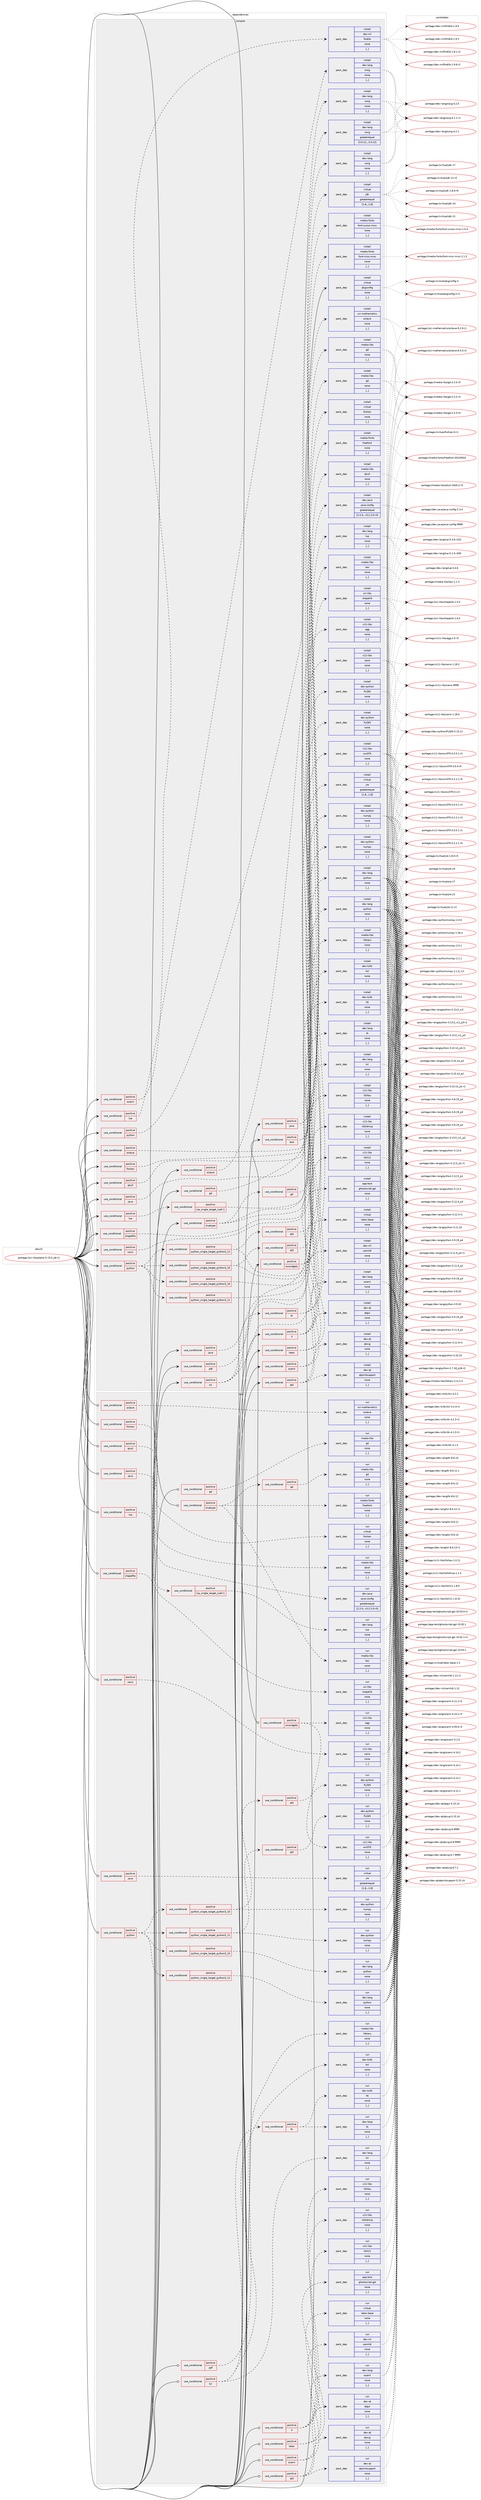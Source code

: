 digraph prolog {

# *************
# Graph options
# *************

newrank=true;
concentrate=true;
compound=true;
graph [rankdir=LR,fontname=Helvetica,fontsize=10,ranksep=1.5];#, ranksep=2.5, nodesep=0.2];
edge  [arrowhead=vee];
node  [fontname=Helvetica,fontsize=10];

# **********
# The ebuild
# **********

subgraph cluster_leftcol {
color=gray;
label=<<i>ebuild</i>>;
id [label="portage://sci-libs/plplot-5.15.0_p6-r1", color=red, width=4, href="../sci-libs/plplot-5.15.0_p6-r1.svg"];
}

# ****************
# The dependencies
# ****************

subgraph cluster_midcol {
color=gray;
label=<<i>dependencies</i>>;
subgraph cluster_compile {
fillcolor="#eeeeee";
style=filled;
label=<<i>compile</i>>;
subgraph cond240855 {
dependency914295 [label=<<TABLE BORDER="0" CELLBORDER="1" CELLSPACING="0" CELLPADDING="4"><TR><TD ROWSPAN="3" CELLPADDING="10">use_conditional</TD></TR><TR><TD>positive</TD></TR><TR><TD>X</TD></TR></TABLE>>, shape=none, color=red];
subgraph pack666821 {
dependency914296 [label=<<TABLE BORDER="0" CELLBORDER="1" CELLSPACING="0" CELLPADDING="4" WIDTH="220"><TR><TD ROWSPAN="6" CELLPADDING="30">pack_dep</TD></TR><TR><TD WIDTH="110">install</TD></TR><TR><TD>x11-libs</TD></TR><TR><TD>libX11</TD></TR><TR><TD>none</TD></TR><TR><TD>[,,]</TD></TR></TABLE>>, shape=none, color=blue];
}
dependency914295:e -> dependency914296:w [weight=20,style="dashed",arrowhead="vee"];
subgraph pack666822 {
dependency914297 [label=<<TABLE BORDER="0" CELLBORDER="1" CELLSPACING="0" CELLPADDING="4" WIDTH="220"><TR><TD ROWSPAN="6" CELLPADDING="30">pack_dep</TD></TR><TR><TD WIDTH="110">install</TD></TR><TR><TD>x11-libs</TD></TR><TR><TD>libXau</TD></TR><TR><TD>none</TD></TR><TR><TD>[,,]</TD></TR></TABLE>>, shape=none, color=blue];
}
dependency914295:e -> dependency914297:w [weight=20,style="dashed",arrowhead="vee"];
subgraph pack666823 {
dependency914298 [label=<<TABLE BORDER="0" CELLBORDER="1" CELLSPACING="0" CELLPADDING="4" WIDTH="220"><TR><TD ROWSPAN="6" CELLPADDING="30">pack_dep</TD></TR><TR><TD WIDTH="110">install</TD></TR><TR><TD>x11-libs</TD></TR><TR><TD>libXdmcp</TD></TR><TR><TD>none</TD></TR><TR><TD>[,,]</TD></TR></TABLE>>, shape=none, color=blue];
}
dependency914295:e -> dependency914298:w [weight=20,style="dashed",arrowhead="vee"];
}
id:e -> dependency914295:w [weight=20,style="solid",arrowhead="vee"];
subgraph cond240856 {
dependency914299 [label=<<TABLE BORDER="0" CELLBORDER="1" CELLSPACING="0" CELLPADDING="4"><TR><TD ROWSPAN="3" CELLPADDING="10">use_conditional</TD></TR><TR><TD>positive</TD></TR><TR><TD>cairo</TD></TR></TABLE>>, shape=none, color=red];
subgraph pack666824 {
dependency914300 [label=<<TABLE BORDER="0" CELLBORDER="1" CELLSPACING="0" CELLPADDING="4" WIDTH="220"><TR><TD ROWSPAN="6" CELLPADDING="30">pack_dep</TD></TR><TR><TD WIDTH="110">install</TD></TR><TR><TD>x11-libs</TD></TR><TR><TD>cairo</TD></TR><TR><TD>none</TD></TR><TR><TD>[,,]</TD></TR></TABLE>>, shape=none, color=blue];
}
dependency914299:e -> dependency914300:w [weight=20,style="dashed",arrowhead="vee"];
}
id:e -> dependency914299:w [weight=20,style="solid",arrowhead="vee"];
subgraph cond240857 {
dependency914301 [label=<<TABLE BORDER="0" CELLBORDER="1" CELLSPACING="0" CELLPADDING="4"><TR><TD ROWSPAN="3" CELLPADDING="10">use_conditional</TD></TR><TR><TD>positive</TD></TR><TR><TD>fortran</TD></TR></TABLE>>, shape=none, color=red];
subgraph pack666825 {
dependency914302 [label=<<TABLE BORDER="0" CELLBORDER="1" CELLSPACING="0" CELLPADDING="4" WIDTH="220"><TR><TD ROWSPAN="6" CELLPADDING="30">pack_dep</TD></TR><TR><TD WIDTH="110">install</TD></TR><TR><TD>virtual</TD></TR><TR><TD>fortran</TD></TR><TR><TD>none</TD></TR><TR><TD>[,,]</TD></TR></TABLE>>, shape=none, color=blue];
}
dependency914301:e -> dependency914302:w [weight=20,style="dashed",arrowhead="vee"];
}
id:e -> dependency914301:w [weight=20,style="solid",arrowhead="vee"];
subgraph cond240858 {
dependency914303 [label=<<TABLE BORDER="0" CELLBORDER="1" CELLSPACING="0" CELLPADDING="4"><TR><TD ROWSPAN="3" CELLPADDING="10">use_conditional</TD></TR><TR><TD>positive</TD></TR><TR><TD>gd</TD></TR></TABLE>>, shape=none, color=red];
subgraph pack666826 {
dependency914304 [label=<<TABLE BORDER="0" CELLBORDER="1" CELLSPACING="0" CELLPADDING="4" WIDTH="220"><TR><TD ROWSPAN="6" CELLPADDING="30">pack_dep</TD></TR><TR><TD WIDTH="110">install</TD></TR><TR><TD>media-libs</TD></TR><TR><TD>gd</TD></TR><TR><TD>none</TD></TR><TR><TD>[,,]</TD></TR></TABLE>>, shape=none, color=blue];
}
dependency914303:e -> dependency914304:w [weight=20,style="dashed",arrowhead="vee"];
}
id:e -> dependency914303:w [weight=20,style="solid",arrowhead="vee"];
subgraph cond240859 {
dependency914305 [label=<<TABLE BORDER="0" CELLBORDER="1" CELLSPACING="0" CELLPADDING="4"><TR><TD ROWSPAN="3" CELLPADDING="10">use_conditional</TD></TR><TR><TD>positive</TD></TR><TR><TD>java</TD></TR></TABLE>>, shape=none, color=red];
subgraph pack666827 {
dependency914306 [label=<<TABLE BORDER="0" CELLBORDER="1" CELLSPACING="0" CELLPADDING="4" WIDTH="220"><TR><TD ROWSPAN="6" CELLPADDING="30">pack_dep</TD></TR><TR><TD WIDTH="110">install</TD></TR><TR><TD>dev-java</TD></TR><TR><TD>java-config</TD></TR><TR><TD>greaterequal</TD></TR><TR><TD>[2.2.0,,-r3,2.2.0-r3]</TD></TR></TABLE>>, shape=none, color=blue];
}
dependency914305:e -> dependency914306:w [weight=20,style="dashed",arrowhead="vee"];
}
id:e -> dependency914305:w [weight=20,style="solid",arrowhead="vee"];
subgraph cond240860 {
dependency914307 [label=<<TABLE BORDER="0" CELLBORDER="1" CELLSPACING="0" CELLPADDING="4"><TR><TD ROWSPAN="3" CELLPADDING="10">use_conditional</TD></TR><TR><TD>positive</TD></TR><TR><TD>java</TD></TR></TABLE>>, shape=none, color=red];
subgraph pack666828 {
dependency914308 [label=<<TABLE BORDER="0" CELLBORDER="1" CELLSPACING="0" CELLPADDING="4" WIDTH="220"><TR><TD ROWSPAN="6" CELLPADDING="30">pack_dep</TD></TR><TR><TD WIDTH="110">install</TD></TR><TR><TD>virtual</TD></TR><TR><TD>jdk</TD></TR><TR><TD>greaterequal</TD></TR><TR><TD>[1.8,,,1.8]</TD></TR></TABLE>>, shape=none, color=blue];
}
dependency914307:e -> dependency914308:w [weight=20,style="dashed",arrowhead="vee"];
subgraph pack666829 {
dependency914309 [label=<<TABLE BORDER="0" CELLBORDER="1" CELLSPACING="0" CELLPADDING="4" WIDTH="220"><TR><TD ROWSPAN="6" CELLPADDING="30">pack_dep</TD></TR><TR><TD WIDTH="110">install</TD></TR><TR><TD>dev-lang</TD></TR><TR><TD>swig</TD></TR><TR><TD>none</TD></TR><TR><TD>[,,]</TD></TR></TABLE>>, shape=none, color=blue];
}
dependency914307:e -> dependency914309:w [weight=20,style="dashed",arrowhead="vee"];
}
id:e -> dependency914307:w [weight=20,style="solid",arrowhead="vee"];
subgraph cond240861 {
dependency914310 [label=<<TABLE BORDER="0" CELLBORDER="1" CELLSPACING="0" CELLPADDING="4"><TR><TD ROWSPAN="3" CELLPADDING="10">use_conditional</TD></TR><TR><TD>positive</TD></TR><TR><TD>java</TD></TR></TABLE>>, shape=none, color=red];
subgraph pack666830 {
dependency914311 [label=<<TABLE BORDER="0" CELLBORDER="1" CELLSPACING="0" CELLPADDING="4" WIDTH="220"><TR><TD ROWSPAN="6" CELLPADDING="30">pack_dep</TD></TR><TR><TD WIDTH="110">install</TD></TR><TR><TD>virtual</TD></TR><TR><TD>jre</TD></TR><TR><TD>greaterequal</TD></TR><TR><TD>[1.8,,,1.8]</TD></TR></TABLE>>, shape=none, color=blue];
}
dependency914310:e -> dependency914311:w [weight=20,style="dashed",arrowhead="vee"];
}
id:e -> dependency914310:w [weight=20,style="solid",arrowhead="vee"];
subgraph cond240862 {
dependency914312 [label=<<TABLE BORDER="0" CELLBORDER="1" CELLSPACING="0" CELLPADDING="4"><TR><TD ROWSPAN="3" CELLPADDING="10">use_conditional</TD></TR><TR><TD>positive</TD></TR><TR><TD>latex</TD></TR></TABLE>>, shape=none, color=red];
subgraph pack666831 {
dependency914313 [label=<<TABLE BORDER="0" CELLBORDER="1" CELLSPACING="0" CELLPADDING="4" WIDTH="220"><TR><TD ROWSPAN="6" CELLPADDING="30">pack_dep</TD></TR><TR><TD WIDTH="110">install</TD></TR><TR><TD>app-text</TD></TR><TR><TD>ghostscript-gpl</TD></TR><TR><TD>none</TD></TR><TR><TD>[,,]</TD></TR></TABLE>>, shape=none, color=blue];
}
dependency914312:e -> dependency914313:w [weight=20,style="dashed",arrowhead="vee"];
subgraph pack666832 {
dependency914314 [label=<<TABLE BORDER="0" CELLBORDER="1" CELLSPACING="0" CELLPADDING="4" WIDTH="220"><TR><TD ROWSPAN="6" CELLPADDING="30">pack_dep</TD></TR><TR><TD WIDTH="110">install</TD></TR><TR><TD>virtual</TD></TR><TR><TD>latex-base</TD></TR><TR><TD>none</TD></TR><TR><TD>[,,]</TD></TR></TABLE>>, shape=none, color=blue];
}
dependency914312:e -> dependency914314:w [weight=20,style="dashed",arrowhead="vee"];
}
id:e -> dependency914312:w [weight=20,style="solid",arrowhead="vee"];
subgraph cond240863 {
dependency914315 [label=<<TABLE BORDER="0" CELLBORDER="1" CELLSPACING="0" CELLPADDING="4"><TR><TD ROWSPAN="3" CELLPADDING="10">use_conditional</TD></TR><TR><TD>positive</TD></TR><TR><TD>lua</TD></TR></TABLE>>, shape=none, color=red];
subgraph cond240864 {
dependency914316 [label=<<TABLE BORDER="0" CELLBORDER="1" CELLSPACING="0" CELLPADDING="4"><TR><TD ROWSPAN="3" CELLPADDING="10">use_conditional</TD></TR><TR><TD>positive</TD></TR><TR><TD>lua_single_target_lua5-1</TD></TR></TABLE>>, shape=none, color=red];
subgraph pack666833 {
dependency914317 [label=<<TABLE BORDER="0" CELLBORDER="1" CELLSPACING="0" CELLPADDING="4" WIDTH="220"><TR><TD ROWSPAN="6" CELLPADDING="30">pack_dep</TD></TR><TR><TD WIDTH="110">install</TD></TR><TR><TD>dev-lang</TD></TR><TR><TD>lua</TD></TR><TR><TD>none</TD></TR><TR><TD>[,,]</TD></TR></TABLE>>, shape=none, color=blue];
}
dependency914316:e -> dependency914317:w [weight=20,style="dashed",arrowhead="vee"];
}
dependency914315:e -> dependency914316:w [weight=20,style="dashed",arrowhead="vee"];
}
id:e -> dependency914315:w [weight=20,style="solid",arrowhead="vee"];
subgraph cond240865 {
dependency914318 [label=<<TABLE BORDER="0" CELLBORDER="1" CELLSPACING="0" CELLPADDING="4"><TR><TD ROWSPAN="3" CELLPADDING="10">use_conditional</TD></TR><TR><TD>positive</TD></TR><TR><TD>lua</TD></TR></TABLE>>, shape=none, color=red];
subgraph pack666834 {
dependency914319 [label=<<TABLE BORDER="0" CELLBORDER="1" CELLSPACING="0" CELLPADDING="4" WIDTH="220"><TR><TD ROWSPAN="6" CELLPADDING="30">pack_dep</TD></TR><TR><TD WIDTH="110">install</TD></TR><TR><TD>dev-lang</TD></TR><TR><TD>swig</TD></TR><TR><TD>none</TD></TR><TR><TD>[,,]</TD></TR></TABLE>>, shape=none, color=blue];
}
dependency914318:e -> dependency914319:w [weight=20,style="dashed",arrowhead="vee"];
}
id:e -> dependency914318:w [weight=20,style="solid",arrowhead="vee"];
subgraph cond240866 {
dependency914320 [label=<<TABLE BORDER="0" CELLBORDER="1" CELLSPACING="0" CELLPADDING="4"><TR><TD ROWSPAN="3" CELLPADDING="10">use_conditional</TD></TR><TR><TD>positive</TD></TR><TR><TD>ocaml</TD></TR></TABLE>>, shape=none, color=red];
subgraph pack666835 {
dependency914321 [label=<<TABLE BORDER="0" CELLBORDER="1" CELLSPACING="0" CELLPADDING="4" WIDTH="220"><TR><TD ROWSPAN="6" CELLPADDING="30">pack_dep</TD></TR><TR><TD WIDTH="110">install</TD></TR><TR><TD>dev-lang</TD></TR><TR><TD>ocaml</TD></TR><TR><TD>none</TD></TR><TR><TD>[,,]</TD></TR></TABLE>>, shape=none, color=blue];
}
dependency914320:e -> dependency914321:w [weight=20,style="dashed",arrowhead="vee"];
subgraph pack666836 {
dependency914322 [label=<<TABLE BORDER="0" CELLBORDER="1" CELLSPACING="0" CELLPADDING="4" WIDTH="220"><TR><TD ROWSPAN="6" CELLPADDING="30">pack_dep</TD></TR><TR><TD WIDTH="110">install</TD></TR><TR><TD>dev-ml</TD></TR><TR><TD>camlidl</TD></TR><TR><TD>none</TD></TR><TR><TD>[,,]</TD></TR></TABLE>>, shape=none, color=blue];
}
dependency914320:e -> dependency914322:w [weight=20,style="dashed",arrowhead="vee"];
}
id:e -> dependency914320:w [weight=20,style="solid",arrowhead="vee"];
subgraph cond240867 {
dependency914323 [label=<<TABLE BORDER="0" CELLBORDER="1" CELLSPACING="0" CELLPADDING="4"><TR><TD ROWSPAN="3" CELLPADDING="10">use_conditional</TD></TR><TR><TD>positive</TD></TR><TR><TD>ocaml</TD></TR></TABLE>>, shape=none, color=red];
subgraph pack666837 {
dependency914324 [label=<<TABLE BORDER="0" CELLBORDER="1" CELLSPACING="0" CELLPADDING="4" WIDTH="220"><TR><TD ROWSPAN="6" CELLPADDING="30">pack_dep</TD></TR><TR><TD WIDTH="110">install</TD></TR><TR><TD>dev-ml</TD></TR><TR><TD>findlib</TD></TR><TR><TD>none</TD></TR><TR><TD>[,,]</TD></TR></TABLE>>, shape=none, color=blue];
}
dependency914323:e -> dependency914324:w [weight=20,style="dashed",arrowhead="vee"];
}
id:e -> dependency914323:w [weight=20,style="solid",arrowhead="vee"];
subgraph cond240868 {
dependency914325 [label=<<TABLE BORDER="0" CELLBORDER="1" CELLSPACING="0" CELLPADDING="4"><TR><TD ROWSPAN="3" CELLPADDING="10">use_conditional</TD></TR><TR><TD>positive</TD></TR><TR><TD>octave</TD></TR></TABLE>>, shape=none, color=red];
subgraph pack666838 {
dependency914326 [label=<<TABLE BORDER="0" CELLBORDER="1" CELLSPACING="0" CELLPADDING="4" WIDTH="220"><TR><TD ROWSPAN="6" CELLPADDING="30">pack_dep</TD></TR><TR><TD WIDTH="110">install</TD></TR><TR><TD>dev-lang</TD></TR><TR><TD>swig</TD></TR><TR><TD>greaterequal</TD></TR><TR><TD>[3.0.12,,,3.0.12]</TD></TR></TABLE>>, shape=none, color=blue];
}
dependency914325:e -> dependency914326:w [weight=20,style="dashed",arrowhead="vee"];
}
id:e -> dependency914325:w [weight=20,style="solid",arrowhead="vee"];
subgraph cond240869 {
dependency914327 [label=<<TABLE BORDER="0" CELLBORDER="1" CELLSPACING="0" CELLPADDING="4"><TR><TD ROWSPAN="3" CELLPADDING="10">use_conditional</TD></TR><TR><TD>positive</TD></TR><TR><TD>octave</TD></TR></TABLE>>, shape=none, color=red];
subgraph pack666839 {
dependency914328 [label=<<TABLE BORDER="0" CELLBORDER="1" CELLSPACING="0" CELLPADDING="4" WIDTH="220"><TR><TD ROWSPAN="6" CELLPADDING="30">pack_dep</TD></TR><TR><TD WIDTH="110">install</TD></TR><TR><TD>sci-mathematics</TD></TR><TR><TD>octave</TD></TR><TR><TD>none</TD></TR><TR><TD>[,,]</TD></TR></TABLE>>, shape=none, color=blue];
}
dependency914327:e -> dependency914328:w [weight=20,style="dashed",arrowhead="vee"];
}
id:e -> dependency914327:w [weight=20,style="solid",arrowhead="vee"];
subgraph cond240870 {
dependency914329 [label=<<TABLE BORDER="0" CELLBORDER="1" CELLSPACING="0" CELLPADDING="4"><TR><TD ROWSPAN="3" CELLPADDING="10">use_conditional</TD></TR><TR><TD>positive</TD></TR><TR><TD>pdf</TD></TR></TABLE>>, shape=none, color=red];
subgraph pack666840 {
dependency914330 [label=<<TABLE BORDER="0" CELLBORDER="1" CELLSPACING="0" CELLPADDING="4" WIDTH="220"><TR><TD ROWSPAN="6" CELLPADDING="30">pack_dep</TD></TR><TR><TD WIDTH="110">install</TD></TR><TR><TD>media-libs</TD></TR><TR><TD>libharu</TD></TR><TR><TD>none</TD></TR><TR><TD>[,,]</TD></TR></TABLE>>, shape=none, color=blue];
}
dependency914329:e -> dependency914330:w [weight=20,style="dashed",arrowhead="vee"];
}
id:e -> dependency914329:w [weight=20,style="solid",arrowhead="vee"];
subgraph cond240871 {
dependency914331 [label=<<TABLE BORDER="0" CELLBORDER="1" CELLSPACING="0" CELLPADDING="4"><TR><TD ROWSPAN="3" CELLPADDING="10">use_conditional</TD></TR><TR><TD>positive</TD></TR><TR><TD>python</TD></TR></TABLE>>, shape=none, color=red];
subgraph cond240872 {
dependency914332 [label=<<TABLE BORDER="0" CELLBORDER="1" CELLSPACING="0" CELLPADDING="4"><TR><TD ROWSPAN="3" CELLPADDING="10">use_conditional</TD></TR><TR><TD>positive</TD></TR><TR><TD>python_single_target_python3_10</TD></TR></TABLE>>, shape=none, color=red];
subgraph pack666841 {
dependency914333 [label=<<TABLE BORDER="0" CELLBORDER="1" CELLSPACING="0" CELLPADDING="4" WIDTH="220"><TR><TD ROWSPAN="6" CELLPADDING="30">pack_dep</TD></TR><TR><TD WIDTH="110">install</TD></TR><TR><TD>dev-lang</TD></TR><TR><TD>python</TD></TR><TR><TD>none</TD></TR><TR><TD>[,,]</TD></TR></TABLE>>, shape=none, color=blue];
}
dependency914332:e -> dependency914333:w [weight=20,style="dashed",arrowhead="vee"];
}
dependency914331:e -> dependency914332:w [weight=20,style="dashed",arrowhead="vee"];
subgraph cond240873 {
dependency914334 [label=<<TABLE BORDER="0" CELLBORDER="1" CELLSPACING="0" CELLPADDING="4"><TR><TD ROWSPAN="3" CELLPADDING="10">use_conditional</TD></TR><TR><TD>positive</TD></TR><TR><TD>python_single_target_python3_11</TD></TR></TABLE>>, shape=none, color=red];
subgraph pack666842 {
dependency914335 [label=<<TABLE BORDER="0" CELLBORDER="1" CELLSPACING="0" CELLPADDING="4" WIDTH="220"><TR><TD ROWSPAN="6" CELLPADDING="30">pack_dep</TD></TR><TR><TD WIDTH="110">install</TD></TR><TR><TD>dev-lang</TD></TR><TR><TD>python</TD></TR><TR><TD>none</TD></TR><TR><TD>[,,]</TD></TR></TABLE>>, shape=none, color=blue];
}
dependency914334:e -> dependency914335:w [weight=20,style="dashed",arrowhead="vee"];
}
dependency914331:e -> dependency914334:w [weight=20,style="dashed",arrowhead="vee"];
subgraph cond240874 {
dependency914336 [label=<<TABLE BORDER="0" CELLBORDER="1" CELLSPACING="0" CELLPADDING="4"><TR><TD ROWSPAN="3" CELLPADDING="10">use_conditional</TD></TR><TR><TD>positive</TD></TR><TR><TD>python_single_target_python3_10</TD></TR></TABLE>>, shape=none, color=red];
subgraph pack666843 {
dependency914337 [label=<<TABLE BORDER="0" CELLBORDER="1" CELLSPACING="0" CELLPADDING="4" WIDTH="220"><TR><TD ROWSPAN="6" CELLPADDING="30">pack_dep</TD></TR><TR><TD WIDTH="110">install</TD></TR><TR><TD>dev-python</TD></TR><TR><TD>numpy</TD></TR><TR><TD>none</TD></TR><TR><TD>[,,]</TD></TR></TABLE>>, shape=none, color=blue];
}
dependency914336:e -> dependency914337:w [weight=20,style="dashed",arrowhead="vee"];
subgraph cond240875 {
dependency914338 [label=<<TABLE BORDER="0" CELLBORDER="1" CELLSPACING="0" CELLPADDING="4"><TR><TD ROWSPAN="3" CELLPADDING="10">use_conditional</TD></TR><TR><TD>positive</TD></TR><TR><TD>qt5</TD></TR></TABLE>>, shape=none, color=red];
subgraph pack666844 {
dependency914339 [label=<<TABLE BORDER="0" CELLBORDER="1" CELLSPACING="0" CELLPADDING="4" WIDTH="220"><TR><TD ROWSPAN="6" CELLPADDING="30">pack_dep</TD></TR><TR><TD WIDTH="110">install</TD></TR><TR><TD>dev-python</TD></TR><TR><TD>PyQt5</TD></TR><TR><TD>none</TD></TR><TR><TD>[,,]</TD></TR></TABLE>>, shape=none, color=blue];
}
dependency914338:e -> dependency914339:w [weight=20,style="dashed",arrowhead="vee"];
}
dependency914336:e -> dependency914338:w [weight=20,style="dashed",arrowhead="vee"];
}
dependency914331:e -> dependency914336:w [weight=20,style="dashed",arrowhead="vee"];
subgraph cond240876 {
dependency914340 [label=<<TABLE BORDER="0" CELLBORDER="1" CELLSPACING="0" CELLPADDING="4"><TR><TD ROWSPAN="3" CELLPADDING="10">use_conditional</TD></TR><TR><TD>positive</TD></TR><TR><TD>python_single_target_python3_11</TD></TR></TABLE>>, shape=none, color=red];
subgraph pack666845 {
dependency914341 [label=<<TABLE BORDER="0" CELLBORDER="1" CELLSPACING="0" CELLPADDING="4" WIDTH="220"><TR><TD ROWSPAN="6" CELLPADDING="30">pack_dep</TD></TR><TR><TD WIDTH="110">install</TD></TR><TR><TD>dev-python</TD></TR><TR><TD>numpy</TD></TR><TR><TD>none</TD></TR><TR><TD>[,,]</TD></TR></TABLE>>, shape=none, color=blue];
}
dependency914340:e -> dependency914341:w [weight=20,style="dashed",arrowhead="vee"];
subgraph cond240877 {
dependency914342 [label=<<TABLE BORDER="0" CELLBORDER="1" CELLSPACING="0" CELLPADDING="4"><TR><TD ROWSPAN="3" CELLPADDING="10">use_conditional</TD></TR><TR><TD>positive</TD></TR><TR><TD>qt5</TD></TR></TABLE>>, shape=none, color=red];
subgraph pack666846 {
dependency914343 [label=<<TABLE BORDER="0" CELLBORDER="1" CELLSPACING="0" CELLPADDING="4" WIDTH="220"><TR><TD ROWSPAN="6" CELLPADDING="30">pack_dep</TD></TR><TR><TD WIDTH="110">install</TD></TR><TR><TD>dev-python</TD></TR><TR><TD>PyQt5</TD></TR><TR><TD>none</TD></TR><TR><TD>[,,]</TD></TR></TABLE>>, shape=none, color=blue];
}
dependency914342:e -> dependency914343:w [weight=20,style="dashed",arrowhead="vee"];
}
dependency914340:e -> dependency914342:w [weight=20,style="dashed",arrowhead="vee"];
}
dependency914331:e -> dependency914340:w [weight=20,style="dashed",arrowhead="vee"];
}
id:e -> dependency914331:w [weight=20,style="solid",arrowhead="vee"];
subgraph cond240878 {
dependency914344 [label=<<TABLE BORDER="0" CELLBORDER="1" CELLSPACING="0" CELLPADDING="4"><TR><TD ROWSPAN="3" CELLPADDING="10">use_conditional</TD></TR><TR><TD>positive</TD></TR><TR><TD>python</TD></TR></TABLE>>, shape=none, color=red];
subgraph pack666847 {
dependency914345 [label=<<TABLE BORDER="0" CELLBORDER="1" CELLSPACING="0" CELLPADDING="4" WIDTH="220"><TR><TD ROWSPAN="6" CELLPADDING="30">pack_dep</TD></TR><TR><TD WIDTH="110">install</TD></TR><TR><TD>dev-lang</TD></TR><TR><TD>swig</TD></TR><TR><TD>none</TD></TR><TR><TD>[,,]</TD></TR></TABLE>>, shape=none, color=blue];
}
dependency914344:e -> dependency914345:w [weight=20,style="dashed",arrowhead="vee"];
}
id:e -> dependency914344:w [weight=20,style="solid",arrowhead="vee"];
subgraph cond240879 {
dependency914346 [label=<<TABLE BORDER="0" CELLBORDER="1" CELLSPACING="0" CELLPADDING="4"><TR><TD ROWSPAN="3" CELLPADDING="10">use_conditional</TD></TR><TR><TD>positive</TD></TR><TR><TD>qhull</TD></TR></TABLE>>, shape=none, color=red];
subgraph pack666848 {
dependency914347 [label=<<TABLE BORDER="0" CELLBORDER="1" CELLSPACING="0" CELLPADDING="4" WIDTH="220"><TR><TD ROWSPAN="6" CELLPADDING="30">pack_dep</TD></TR><TR><TD WIDTH="110">install</TD></TR><TR><TD>media-libs</TD></TR><TR><TD>qhull</TD></TR><TR><TD>none</TD></TR><TR><TD>[,,]</TD></TR></TABLE>>, shape=none, color=blue];
}
dependency914346:e -> dependency914347:w [weight=20,style="dashed",arrowhead="vee"];
}
id:e -> dependency914346:w [weight=20,style="solid",arrowhead="vee"];
subgraph cond240880 {
dependency914348 [label=<<TABLE BORDER="0" CELLBORDER="1" CELLSPACING="0" CELLPADDING="4"><TR><TD ROWSPAN="3" CELLPADDING="10">use_conditional</TD></TR><TR><TD>positive</TD></TR><TR><TD>qt5</TD></TR></TABLE>>, shape=none, color=red];
subgraph pack666849 {
dependency914349 [label=<<TABLE BORDER="0" CELLBORDER="1" CELLSPACING="0" CELLPADDING="4" WIDTH="220"><TR><TD ROWSPAN="6" CELLPADDING="30">pack_dep</TD></TR><TR><TD WIDTH="110">install</TD></TR><TR><TD>dev-qt</TD></TR><TR><TD>qtgui</TD></TR><TR><TD>none</TD></TR><TR><TD>[,,]</TD></TR></TABLE>>, shape=none, color=blue];
}
dependency914348:e -> dependency914349:w [weight=20,style="dashed",arrowhead="vee"];
subgraph pack666850 {
dependency914350 [label=<<TABLE BORDER="0" CELLBORDER="1" CELLSPACING="0" CELLPADDING="4" WIDTH="220"><TR><TD ROWSPAN="6" CELLPADDING="30">pack_dep</TD></TR><TR><TD WIDTH="110">install</TD></TR><TR><TD>dev-qt</TD></TR><TR><TD>qtsvg</TD></TR><TR><TD>none</TD></TR><TR><TD>[,,]</TD></TR></TABLE>>, shape=none, color=blue];
}
dependency914348:e -> dependency914350:w [weight=20,style="dashed",arrowhead="vee"];
subgraph pack666851 {
dependency914351 [label=<<TABLE BORDER="0" CELLBORDER="1" CELLSPACING="0" CELLPADDING="4" WIDTH="220"><TR><TD ROWSPAN="6" CELLPADDING="30">pack_dep</TD></TR><TR><TD WIDTH="110">install</TD></TR><TR><TD>dev-qt</TD></TR><TR><TD>qtprintsupport</TD></TR><TR><TD>none</TD></TR><TR><TD>[,,]</TD></TR></TABLE>>, shape=none, color=blue];
}
dependency914348:e -> dependency914351:w [weight=20,style="dashed",arrowhead="vee"];
}
id:e -> dependency914348:w [weight=20,style="solid",arrowhead="vee"];
subgraph cond240881 {
dependency914352 [label=<<TABLE BORDER="0" CELLBORDER="1" CELLSPACING="0" CELLPADDING="4"><TR><TD ROWSPAN="3" CELLPADDING="10">use_conditional</TD></TR><TR><TD>positive</TD></TR><TR><TD>shapefile</TD></TR></TABLE>>, shape=none, color=red];
subgraph pack666852 {
dependency914353 [label=<<TABLE BORDER="0" CELLBORDER="1" CELLSPACING="0" CELLPADDING="4" WIDTH="220"><TR><TD ROWSPAN="6" CELLPADDING="30">pack_dep</TD></TR><TR><TD WIDTH="110">install</TD></TR><TR><TD>sci-libs</TD></TR><TR><TD>shapelib</TD></TR><TR><TD>none</TD></TR><TR><TD>[,,]</TD></TR></TABLE>>, shape=none, color=blue];
}
dependency914352:e -> dependency914353:w [weight=20,style="dashed",arrowhead="vee"];
}
id:e -> dependency914352:w [weight=20,style="solid",arrowhead="vee"];
subgraph cond240882 {
dependency914354 [label=<<TABLE BORDER="0" CELLBORDER="1" CELLSPACING="0" CELLPADDING="4"><TR><TD ROWSPAN="3" CELLPADDING="10">use_conditional</TD></TR><TR><TD>positive</TD></TR><TR><TD>tcl</TD></TR></TABLE>>, shape=none, color=red];
subgraph pack666853 {
dependency914355 [label=<<TABLE BORDER="0" CELLBORDER="1" CELLSPACING="0" CELLPADDING="4" WIDTH="220"><TR><TD ROWSPAN="6" CELLPADDING="30">pack_dep</TD></TR><TR><TD WIDTH="110">install</TD></TR><TR><TD>dev-lang</TD></TR><TR><TD>tcl</TD></TR><TR><TD>none</TD></TR><TR><TD>[,,]</TD></TR></TABLE>>, shape=none, color=blue];
}
dependency914354:e -> dependency914355:w [weight=20,style="dashed",arrowhead="vee"];
subgraph pack666854 {
dependency914356 [label=<<TABLE BORDER="0" CELLBORDER="1" CELLSPACING="0" CELLPADDING="4" WIDTH="220"><TR><TD ROWSPAN="6" CELLPADDING="30">pack_dep</TD></TR><TR><TD WIDTH="110">install</TD></TR><TR><TD>dev-tcltk</TD></TR><TR><TD>itcl</TD></TR><TR><TD>none</TD></TR><TR><TD>[,,]</TD></TR></TABLE>>, shape=none, color=blue];
}
dependency914354:e -> dependency914356:w [weight=20,style="dashed",arrowhead="vee"];
subgraph cond240883 {
dependency914357 [label=<<TABLE BORDER="0" CELLBORDER="1" CELLSPACING="0" CELLPADDING="4"><TR><TD ROWSPAN="3" CELLPADDING="10">use_conditional</TD></TR><TR><TD>positive</TD></TR><TR><TD>tk</TD></TR></TABLE>>, shape=none, color=red];
subgraph pack666855 {
dependency914358 [label=<<TABLE BORDER="0" CELLBORDER="1" CELLSPACING="0" CELLPADDING="4" WIDTH="220"><TR><TD ROWSPAN="6" CELLPADDING="30">pack_dep</TD></TR><TR><TD WIDTH="110">install</TD></TR><TR><TD>dev-lang</TD></TR><TR><TD>tk</TD></TR><TR><TD>none</TD></TR><TR><TD>[,,]</TD></TR></TABLE>>, shape=none, color=blue];
}
dependency914357:e -> dependency914358:w [weight=20,style="dashed",arrowhead="vee"];
subgraph pack666856 {
dependency914359 [label=<<TABLE BORDER="0" CELLBORDER="1" CELLSPACING="0" CELLPADDING="4" WIDTH="220"><TR><TD ROWSPAN="6" CELLPADDING="30">pack_dep</TD></TR><TR><TD WIDTH="110">install</TD></TR><TR><TD>dev-tcltk</TD></TR><TR><TD>itk</TD></TR><TR><TD>none</TD></TR><TR><TD>[,,]</TD></TR></TABLE>>, shape=none, color=blue];
}
dependency914357:e -> dependency914359:w [weight=20,style="dashed",arrowhead="vee"];
}
dependency914354:e -> dependency914357:w [weight=20,style="dashed",arrowhead="vee"];
}
id:e -> dependency914354:w [weight=20,style="solid",arrowhead="vee"];
subgraph cond240884 {
dependency914360 [label=<<TABLE BORDER="0" CELLBORDER="1" CELLSPACING="0" CELLPADDING="4"><TR><TD ROWSPAN="3" CELLPADDING="10">use_conditional</TD></TR><TR><TD>positive</TD></TR><TR><TD>test</TD></TR></TABLE>>, shape=none, color=red];
subgraph pack666857 {
dependency914361 [label=<<TABLE BORDER="0" CELLBORDER="1" CELLSPACING="0" CELLPADDING="4" WIDTH="220"><TR><TD ROWSPAN="6" CELLPADDING="30">pack_dep</TD></TR><TR><TD WIDTH="110">install</TD></TR><TR><TD>media-fonts</TD></TR><TR><TD>font-misc-misc</TD></TR><TR><TD>none</TD></TR><TR><TD>[,,]</TD></TR></TABLE>>, shape=none, color=blue];
}
dependency914360:e -> dependency914361:w [weight=20,style="dashed",arrowhead="vee"];
subgraph pack666858 {
dependency914362 [label=<<TABLE BORDER="0" CELLBORDER="1" CELLSPACING="0" CELLPADDING="4" WIDTH="220"><TR><TD ROWSPAN="6" CELLPADDING="30">pack_dep</TD></TR><TR><TD WIDTH="110">install</TD></TR><TR><TD>media-fonts</TD></TR><TR><TD>font-cursor-misc</TD></TR><TR><TD>none</TD></TR><TR><TD>[,,]</TD></TR></TABLE>>, shape=none, color=blue];
}
dependency914360:e -> dependency914362:w [weight=20,style="dashed",arrowhead="vee"];
}
id:e -> dependency914360:w [weight=20,style="solid",arrowhead="vee"];
subgraph cond240885 {
dependency914363 [label=<<TABLE BORDER="0" CELLBORDER="1" CELLSPACING="0" CELLPADDING="4"><TR><TD ROWSPAN="3" CELLPADDING="10">use_conditional</TD></TR><TR><TD>positive</TD></TR><TR><TD>truetype</TD></TR></TABLE>>, shape=none, color=red];
subgraph pack666859 {
dependency914364 [label=<<TABLE BORDER="0" CELLBORDER="1" CELLSPACING="0" CELLPADDING="4" WIDTH="220"><TR><TD ROWSPAN="6" CELLPADDING="30">pack_dep</TD></TR><TR><TD WIDTH="110">install</TD></TR><TR><TD>media-fonts</TD></TR><TR><TD>freefont</TD></TR><TR><TD>none</TD></TR><TR><TD>[,,]</TD></TR></TABLE>>, shape=none, color=blue];
}
dependency914363:e -> dependency914364:w [weight=20,style="dashed",arrowhead="vee"];
subgraph pack666860 {
dependency914365 [label=<<TABLE BORDER="0" CELLBORDER="1" CELLSPACING="0" CELLPADDING="4" WIDTH="220"><TR><TD ROWSPAN="6" CELLPADDING="30">pack_dep</TD></TR><TR><TD WIDTH="110">install</TD></TR><TR><TD>media-libs</TD></TR><TR><TD>lasi</TD></TR><TR><TD>none</TD></TR><TR><TD>[,,]</TD></TR></TABLE>>, shape=none, color=blue];
}
dependency914363:e -> dependency914365:w [weight=20,style="dashed",arrowhead="vee"];
subgraph cond240886 {
dependency914366 [label=<<TABLE BORDER="0" CELLBORDER="1" CELLSPACING="0" CELLPADDING="4"><TR><TD ROWSPAN="3" CELLPADDING="10">use_conditional</TD></TR><TR><TD>positive</TD></TR><TR><TD>gd</TD></TR></TABLE>>, shape=none, color=red];
subgraph pack666861 {
dependency914367 [label=<<TABLE BORDER="0" CELLBORDER="1" CELLSPACING="0" CELLPADDING="4" WIDTH="220"><TR><TD ROWSPAN="6" CELLPADDING="30">pack_dep</TD></TR><TR><TD WIDTH="110">install</TD></TR><TR><TD>media-libs</TD></TR><TR><TD>gd</TD></TR><TR><TD>none</TD></TR><TR><TD>[,,]</TD></TR></TABLE>>, shape=none, color=blue];
}
dependency914366:e -> dependency914367:w [weight=20,style="dashed",arrowhead="vee"];
}
dependency914363:e -> dependency914366:w [weight=20,style="dashed",arrowhead="vee"];
}
id:e -> dependency914363:w [weight=20,style="solid",arrowhead="vee"];
subgraph cond240887 {
dependency914368 [label=<<TABLE BORDER="0" CELLBORDER="1" CELLSPACING="0" CELLPADDING="4"><TR><TD ROWSPAN="3" CELLPADDING="10">use_conditional</TD></TR><TR><TD>positive</TD></TR><TR><TD>wxwidgets</TD></TR></TABLE>>, shape=none, color=red];
subgraph pack666862 {
dependency914369 [label=<<TABLE BORDER="0" CELLBORDER="1" CELLSPACING="0" CELLPADDING="4" WIDTH="220"><TR><TD ROWSPAN="6" CELLPADDING="30">pack_dep</TD></TR><TR><TD WIDTH="110">install</TD></TR><TR><TD>x11-libs</TD></TR><TR><TD>wxGTK</TD></TR><TR><TD>none</TD></TR><TR><TD>[,,]</TD></TR></TABLE>>, shape=none, color=blue];
}
dependency914368:e -> dependency914369:w [weight=20,style="dashed",arrowhead="vee"];
subgraph pack666863 {
dependency914370 [label=<<TABLE BORDER="0" CELLBORDER="1" CELLSPACING="0" CELLPADDING="4" WIDTH="220"><TR><TD ROWSPAN="6" CELLPADDING="30">pack_dep</TD></TR><TR><TD WIDTH="110">install</TD></TR><TR><TD>x11-libs</TD></TR><TR><TD>agg</TD></TR><TR><TD>none</TD></TR><TR><TD>[,,]</TD></TR></TABLE>>, shape=none, color=blue];
}
dependency914368:e -> dependency914370:w [weight=20,style="dashed",arrowhead="vee"];
}
id:e -> dependency914368:w [weight=20,style="solid",arrowhead="vee"];
subgraph pack666864 {
dependency914371 [label=<<TABLE BORDER="0" CELLBORDER="1" CELLSPACING="0" CELLPADDING="4" WIDTH="220"><TR><TD ROWSPAN="6" CELLPADDING="30">pack_dep</TD></TR><TR><TD WIDTH="110">install</TD></TR><TR><TD>virtual</TD></TR><TR><TD>pkgconfig</TD></TR><TR><TD>none</TD></TR><TR><TD>[,,]</TD></TR></TABLE>>, shape=none, color=blue];
}
id:e -> dependency914371:w [weight=20,style="solid",arrowhead="vee"];
}
subgraph cluster_compileandrun {
fillcolor="#eeeeee";
style=filled;
label=<<i>compile and run</i>>;
}
subgraph cluster_run {
fillcolor="#eeeeee";
style=filled;
label=<<i>run</i>>;
subgraph cond240888 {
dependency914372 [label=<<TABLE BORDER="0" CELLBORDER="1" CELLSPACING="0" CELLPADDING="4"><TR><TD ROWSPAN="3" CELLPADDING="10">use_conditional</TD></TR><TR><TD>positive</TD></TR><TR><TD>X</TD></TR></TABLE>>, shape=none, color=red];
subgraph pack666865 {
dependency914373 [label=<<TABLE BORDER="0" CELLBORDER="1" CELLSPACING="0" CELLPADDING="4" WIDTH="220"><TR><TD ROWSPAN="6" CELLPADDING="30">pack_dep</TD></TR><TR><TD WIDTH="110">run</TD></TR><TR><TD>x11-libs</TD></TR><TR><TD>libX11</TD></TR><TR><TD>none</TD></TR><TR><TD>[,,]</TD></TR></TABLE>>, shape=none, color=blue];
}
dependency914372:e -> dependency914373:w [weight=20,style="dashed",arrowhead="vee"];
subgraph pack666866 {
dependency914374 [label=<<TABLE BORDER="0" CELLBORDER="1" CELLSPACING="0" CELLPADDING="4" WIDTH="220"><TR><TD ROWSPAN="6" CELLPADDING="30">pack_dep</TD></TR><TR><TD WIDTH="110">run</TD></TR><TR><TD>x11-libs</TD></TR><TR><TD>libXau</TD></TR><TR><TD>none</TD></TR><TR><TD>[,,]</TD></TR></TABLE>>, shape=none, color=blue];
}
dependency914372:e -> dependency914374:w [weight=20,style="dashed",arrowhead="vee"];
subgraph pack666867 {
dependency914375 [label=<<TABLE BORDER="0" CELLBORDER="1" CELLSPACING="0" CELLPADDING="4" WIDTH="220"><TR><TD ROWSPAN="6" CELLPADDING="30">pack_dep</TD></TR><TR><TD WIDTH="110">run</TD></TR><TR><TD>x11-libs</TD></TR><TR><TD>libXdmcp</TD></TR><TR><TD>none</TD></TR><TR><TD>[,,]</TD></TR></TABLE>>, shape=none, color=blue];
}
dependency914372:e -> dependency914375:w [weight=20,style="dashed",arrowhead="vee"];
}
id:e -> dependency914372:w [weight=20,style="solid",arrowhead="odot"];
subgraph cond240889 {
dependency914376 [label=<<TABLE BORDER="0" CELLBORDER="1" CELLSPACING="0" CELLPADDING="4"><TR><TD ROWSPAN="3" CELLPADDING="10">use_conditional</TD></TR><TR><TD>positive</TD></TR><TR><TD>cairo</TD></TR></TABLE>>, shape=none, color=red];
subgraph pack666868 {
dependency914377 [label=<<TABLE BORDER="0" CELLBORDER="1" CELLSPACING="0" CELLPADDING="4" WIDTH="220"><TR><TD ROWSPAN="6" CELLPADDING="30">pack_dep</TD></TR><TR><TD WIDTH="110">run</TD></TR><TR><TD>x11-libs</TD></TR><TR><TD>cairo</TD></TR><TR><TD>none</TD></TR><TR><TD>[,,]</TD></TR></TABLE>>, shape=none, color=blue];
}
dependency914376:e -> dependency914377:w [weight=20,style="dashed",arrowhead="vee"];
}
id:e -> dependency914376:w [weight=20,style="solid",arrowhead="odot"];
subgraph cond240890 {
dependency914378 [label=<<TABLE BORDER="0" CELLBORDER="1" CELLSPACING="0" CELLPADDING="4"><TR><TD ROWSPAN="3" CELLPADDING="10">use_conditional</TD></TR><TR><TD>positive</TD></TR><TR><TD>fortran</TD></TR></TABLE>>, shape=none, color=red];
subgraph pack666869 {
dependency914379 [label=<<TABLE BORDER="0" CELLBORDER="1" CELLSPACING="0" CELLPADDING="4" WIDTH="220"><TR><TD ROWSPAN="6" CELLPADDING="30">pack_dep</TD></TR><TR><TD WIDTH="110">run</TD></TR><TR><TD>virtual</TD></TR><TR><TD>fortran</TD></TR><TR><TD>none</TD></TR><TR><TD>[,,]</TD></TR></TABLE>>, shape=none, color=blue];
}
dependency914378:e -> dependency914379:w [weight=20,style="dashed",arrowhead="vee"];
}
id:e -> dependency914378:w [weight=20,style="solid",arrowhead="odot"];
subgraph cond240891 {
dependency914380 [label=<<TABLE BORDER="0" CELLBORDER="1" CELLSPACING="0" CELLPADDING="4"><TR><TD ROWSPAN="3" CELLPADDING="10">use_conditional</TD></TR><TR><TD>positive</TD></TR><TR><TD>gd</TD></TR></TABLE>>, shape=none, color=red];
subgraph pack666870 {
dependency914381 [label=<<TABLE BORDER="0" CELLBORDER="1" CELLSPACING="0" CELLPADDING="4" WIDTH="220"><TR><TD ROWSPAN="6" CELLPADDING="30">pack_dep</TD></TR><TR><TD WIDTH="110">run</TD></TR><TR><TD>media-libs</TD></TR><TR><TD>gd</TD></TR><TR><TD>none</TD></TR><TR><TD>[,,]</TD></TR></TABLE>>, shape=none, color=blue];
}
dependency914380:e -> dependency914381:w [weight=20,style="dashed",arrowhead="vee"];
}
id:e -> dependency914380:w [weight=20,style="solid",arrowhead="odot"];
subgraph cond240892 {
dependency914382 [label=<<TABLE BORDER="0" CELLBORDER="1" CELLSPACING="0" CELLPADDING="4"><TR><TD ROWSPAN="3" CELLPADDING="10">use_conditional</TD></TR><TR><TD>positive</TD></TR><TR><TD>java</TD></TR></TABLE>>, shape=none, color=red];
subgraph pack666871 {
dependency914383 [label=<<TABLE BORDER="0" CELLBORDER="1" CELLSPACING="0" CELLPADDING="4" WIDTH="220"><TR><TD ROWSPAN="6" CELLPADDING="30">pack_dep</TD></TR><TR><TD WIDTH="110">run</TD></TR><TR><TD>dev-java</TD></TR><TR><TD>java-config</TD></TR><TR><TD>greaterequal</TD></TR><TR><TD>[2.2.0,,-r3,2.2.0-r3]</TD></TR></TABLE>>, shape=none, color=blue];
}
dependency914382:e -> dependency914383:w [weight=20,style="dashed",arrowhead="vee"];
}
id:e -> dependency914382:w [weight=20,style="solid",arrowhead="odot"];
subgraph cond240893 {
dependency914384 [label=<<TABLE BORDER="0" CELLBORDER="1" CELLSPACING="0" CELLPADDING="4"><TR><TD ROWSPAN="3" CELLPADDING="10">use_conditional</TD></TR><TR><TD>positive</TD></TR><TR><TD>java</TD></TR></TABLE>>, shape=none, color=red];
subgraph pack666872 {
dependency914385 [label=<<TABLE BORDER="0" CELLBORDER="1" CELLSPACING="0" CELLPADDING="4" WIDTH="220"><TR><TD ROWSPAN="6" CELLPADDING="30">pack_dep</TD></TR><TR><TD WIDTH="110">run</TD></TR><TR><TD>virtual</TD></TR><TR><TD>jre</TD></TR><TR><TD>greaterequal</TD></TR><TR><TD>[1.8,,,1.8]</TD></TR></TABLE>>, shape=none, color=blue];
}
dependency914384:e -> dependency914385:w [weight=20,style="dashed",arrowhead="vee"];
}
id:e -> dependency914384:w [weight=20,style="solid",arrowhead="odot"];
subgraph cond240894 {
dependency914386 [label=<<TABLE BORDER="0" CELLBORDER="1" CELLSPACING="0" CELLPADDING="4"><TR><TD ROWSPAN="3" CELLPADDING="10">use_conditional</TD></TR><TR><TD>positive</TD></TR><TR><TD>latex</TD></TR></TABLE>>, shape=none, color=red];
subgraph pack666873 {
dependency914387 [label=<<TABLE BORDER="0" CELLBORDER="1" CELLSPACING="0" CELLPADDING="4" WIDTH="220"><TR><TD ROWSPAN="6" CELLPADDING="30">pack_dep</TD></TR><TR><TD WIDTH="110">run</TD></TR><TR><TD>app-text</TD></TR><TR><TD>ghostscript-gpl</TD></TR><TR><TD>none</TD></TR><TR><TD>[,,]</TD></TR></TABLE>>, shape=none, color=blue];
}
dependency914386:e -> dependency914387:w [weight=20,style="dashed",arrowhead="vee"];
subgraph pack666874 {
dependency914388 [label=<<TABLE BORDER="0" CELLBORDER="1" CELLSPACING="0" CELLPADDING="4" WIDTH="220"><TR><TD ROWSPAN="6" CELLPADDING="30">pack_dep</TD></TR><TR><TD WIDTH="110">run</TD></TR><TR><TD>virtual</TD></TR><TR><TD>latex-base</TD></TR><TR><TD>none</TD></TR><TR><TD>[,,]</TD></TR></TABLE>>, shape=none, color=blue];
}
dependency914386:e -> dependency914388:w [weight=20,style="dashed",arrowhead="vee"];
}
id:e -> dependency914386:w [weight=20,style="solid",arrowhead="odot"];
subgraph cond240895 {
dependency914389 [label=<<TABLE BORDER="0" CELLBORDER="1" CELLSPACING="0" CELLPADDING="4"><TR><TD ROWSPAN="3" CELLPADDING="10">use_conditional</TD></TR><TR><TD>positive</TD></TR><TR><TD>lua</TD></TR></TABLE>>, shape=none, color=red];
subgraph cond240896 {
dependency914390 [label=<<TABLE BORDER="0" CELLBORDER="1" CELLSPACING="0" CELLPADDING="4"><TR><TD ROWSPAN="3" CELLPADDING="10">use_conditional</TD></TR><TR><TD>positive</TD></TR><TR><TD>lua_single_target_lua5-1</TD></TR></TABLE>>, shape=none, color=red];
subgraph pack666875 {
dependency914391 [label=<<TABLE BORDER="0" CELLBORDER="1" CELLSPACING="0" CELLPADDING="4" WIDTH="220"><TR><TD ROWSPAN="6" CELLPADDING="30">pack_dep</TD></TR><TR><TD WIDTH="110">run</TD></TR><TR><TD>dev-lang</TD></TR><TR><TD>lua</TD></TR><TR><TD>none</TD></TR><TR><TD>[,,]</TD></TR></TABLE>>, shape=none, color=blue];
}
dependency914390:e -> dependency914391:w [weight=20,style="dashed",arrowhead="vee"];
}
dependency914389:e -> dependency914390:w [weight=20,style="dashed",arrowhead="vee"];
}
id:e -> dependency914389:w [weight=20,style="solid",arrowhead="odot"];
subgraph cond240897 {
dependency914392 [label=<<TABLE BORDER="0" CELLBORDER="1" CELLSPACING="0" CELLPADDING="4"><TR><TD ROWSPAN="3" CELLPADDING="10">use_conditional</TD></TR><TR><TD>positive</TD></TR><TR><TD>ocaml</TD></TR></TABLE>>, shape=none, color=red];
subgraph pack666876 {
dependency914393 [label=<<TABLE BORDER="0" CELLBORDER="1" CELLSPACING="0" CELLPADDING="4" WIDTH="220"><TR><TD ROWSPAN="6" CELLPADDING="30">pack_dep</TD></TR><TR><TD WIDTH="110">run</TD></TR><TR><TD>dev-lang</TD></TR><TR><TD>ocaml</TD></TR><TR><TD>none</TD></TR><TR><TD>[,,]</TD></TR></TABLE>>, shape=none, color=blue];
}
dependency914392:e -> dependency914393:w [weight=20,style="dashed",arrowhead="vee"];
subgraph pack666877 {
dependency914394 [label=<<TABLE BORDER="0" CELLBORDER="1" CELLSPACING="0" CELLPADDING="4" WIDTH="220"><TR><TD ROWSPAN="6" CELLPADDING="30">pack_dep</TD></TR><TR><TD WIDTH="110">run</TD></TR><TR><TD>dev-ml</TD></TR><TR><TD>camlidl</TD></TR><TR><TD>none</TD></TR><TR><TD>[,,]</TD></TR></TABLE>>, shape=none, color=blue];
}
dependency914392:e -> dependency914394:w [weight=20,style="dashed",arrowhead="vee"];
}
id:e -> dependency914392:w [weight=20,style="solid",arrowhead="odot"];
subgraph cond240898 {
dependency914395 [label=<<TABLE BORDER="0" CELLBORDER="1" CELLSPACING="0" CELLPADDING="4"><TR><TD ROWSPAN="3" CELLPADDING="10">use_conditional</TD></TR><TR><TD>positive</TD></TR><TR><TD>octave</TD></TR></TABLE>>, shape=none, color=red];
subgraph pack666878 {
dependency914396 [label=<<TABLE BORDER="0" CELLBORDER="1" CELLSPACING="0" CELLPADDING="4" WIDTH="220"><TR><TD ROWSPAN="6" CELLPADDING="30">pack_dep</TD></TR><TR><TD WIDTH="110">run</TD></TR><TR><TD>sci-mathematics</TD></TR><TR><TD>octave</TD></TR><TR><TD>none</TD></TR><TR><TD>[,,]</TD></TR></TABLE>>, shape=none, color=blue];
}
dependency914395:e -> dependency914396:w [weight=20,style="dashed",arrowhead="vee"];
}
id:e -> dependency914395:w [weight=20,style="solid",arrowhead="odot"];
subgraph cond240899 {
dependency914397 [label=<<TABLE BORDER="0" CELLBORDER="1" CELLSPACING="0" CELLPADDING="4"><TR><TD ROWSPAN="3" CELLPADDING="10">use_conditional</TD></TR><TR><TD>positive</TD></TR><TR><TD>pdf</TD></TR></TABLE>>, shape=none, color=red];
subgraph pack666879 {
dependency914398 [label=<<TABLE BORDER="0" CELLBORDER="1" CELLSPACING="0" CELLPADDING="4" WIDTH="220"><TR><TD ROWSPAN="6" CELLPADDING="30">pack_dep</TD></TR><TR><TD WIDTH="110">run</TD></TR><TR><TD>media-libs</TD></TR><TR><TD>libharu</TD></TR><TR><TD>none</TD></TR><TR><TD>[,,]</TD></TR></TABLE>>, shape=none, color=blue];
}
dependency914397:e -> dependency914398:w [weight=20,style="dashed",arrowhead="vee"];
}
id:e -> dependency914397:w [weight=20,style="solid",arrowhead="odot"];
subgraph cond240900 {
dependency914399 [label=<<TABLE BORDER="0" CELLBORDER="1" CELLSPACING="0" CELLPADDING="4"><TR><TD ROWSPAN="3" CELLPADDING="10">use_conditional</TD></TR><TR><TD>positive</TD></TR><TR><TD>python</TD></TR></TABLE>>, shape=none, color=red];
subgraph cond240901 {
dependency914400 [label=<<TABLE BORDER="0" CELLBORDER="1" CELLSPACING="0" CELLPADDING="4"><TR><TD ROWSPAN="3" CELLPADDING="10">use_conditional</TD></TR><TR><TD>positive</TD></TR><TR><TD>python_single_target_python3_10</TD></TR></TABLE>>, shape=none, color=red];
subgraph pack666880 {
dependency914401 [label=<<TABLE BORDER="0" CELLBORDER="1" CELLSPACING="0" CELLPADDING="4" WIDTH="220"><TR><TD ROWSPAN="6" CELLPADDING="30">pack_dep</TD></TR><TR><TD WIDTH="110">run</TD></TR><TR><TD>dev-lang</TD></TR><TR><TD>python</TD></TR><TR><TD>none</TD></TR><TR><TD>[,,]</TD></TR></TABLE>>, shape=none, color=blue];
}
dependency914400:e -> dependency914401:w [weight=20,style="dashed",arrowhead="vee"];
}
dependency914399:e -> dependency914400:w [weight=20,style="dashed",arrowhead="vee"];
subgraph cond240902 {
dependency914402 [label=<<TABLE BORDER="0" CELLBORDER="1" CELLSPACING="0" CELLPADDING="4"><TR><TD ROWSPAN="3" CELLPADDING="10">use_conditional</TD></TR><TR><TD>positive</TD></TR><TR><TD>python_single_target_python3_11</TD></TR></TABLE>>, shape=none, color=red];
subgraph pack666881 {
dependency914403 [label=<<TABLE BORDER="0" CELLBORDER="1" CELLSPACING="0" CELLPADDING="4" WIDTH="220"><TR><TD ROWSPAN="6" CELLPADDING="30">pack_dep</TD></TR><TR><TD WIDTH="110">run</TD></TR><TR><TD>dev-lang</TD></TR><TR><TD>python</TD></TR><TR><TD>none</TD></TR><TR><TD>[,,]</TD></TR></TABLE>>, shape=none, color=blue];
}
dependency914402:e -> dependency914403:w [weight=20,style="dashed",arrowhead="vee"];
}
dependency914399:e -> dependency914402:w [weight=20,style="dashed",arrowhead="vee"];
subgraph cond240903 {
dependency914404 [label=<<TABLE BORDER="0" CELLBORDER="1" CELLSPACING="0" CELLPADDING="4"><TR><TD ROWSPAN="3" CELLPADDING="10">use_conditional</TD></TR><TR><TD>positive</TD></TR><TR><TD>python_single_target_python3_10</TD></TR></TABLE>>, shape=none, color=red];
subgraph pack666882 {
dependency914405 [label=<<TABLE BORDER="0" CELLBORDER="1" CELLSPACING="0" CELLPADDING="4" WIDTH="220"><TR><TD ROWSPAN="6" CELLPADDING="30">pack_dep</TD></TR><TR><TD WIDTH="110">run</TD></TR><TR><TD>dev-python</TD></TR><TR><TD>numpy</TD></TR><TR><TD>none</TD></TR><TR><TD>[,,]</TD></TR></TABLE>>, shape=none, color=blue];
}
dependency914404:e -> dependency914405:w [weight=20,style="dashed",arrowhead="vee"];
subgraph cond240904 {
dependency914406 [label=<<TABLE BORDER="0" CELLBORDER="1" CELLSPACING="0" CELLPADDING="4"><TR><TD ROWSPAN="3" CELLPADDING="10">use_conditional</TD></TR><TR><TD>positive</TD></TR><TR><TD>qt5</TD></TR></TABLE>>, shape=none, color=red];
subgraph pack666883 {
dependency914407 [label=<<TABLE BORDER="0" CELLBORDER="1" CELLSPACING="0" CELLPADDING="4" WIDTH="220"><TR><TD ROWSPAN="6" CELLPADDING="30">pack_dep</TD></TR><TR><TD WIDTH="110">run</TD></TR><TR><TD>dev-python</TD></TR><TR><TD>PyQt5</TD></TR><TR><TD>none</TD></TR><TR><TD>[,,]</TD></TR></TABLE>>, shape=none, color=blue];
}
dependency914406:e -> dependency914407:w [weight=20,style="dashed",arrowhead="vee"];
}
dependency914404:e -> dependency914406:w [weight=20,style="dashed",arrowhead="vee"];
}
dependency914399:e -> dependency914404:w [weight=20,style="dashed",arrowhead="vee"];
subgraph cond240905 {
dependency914408 [label=<<TABLE BORDER="0" CELLBORDER="1" CELLSPACING="0" CELLPADDING="4"><TR><TD ROWSPAN="3" CELLPADDING="10">use_conditional</TD></TR><TR><TD>positive</TD></TR><TR><TD>python_single_target_python3_11</TD></TR></TABLE>>, shape=none, color=red];
subgraph pack666884 {
dependency914409 [label=<<TABLE BORDER="0" CELLBORDER="1" CELLSPACING="0" CELLPADDING="4" WIDTH="220"><TR><TD ROWSPAN="6" CELLPADDING="30">pack_dep</TD></TR><TR><TD WIDTH="110">run</TD></TR><TR><TD>dev-python</TD></TR><TR><TD>numpy</TD></TR><TR><TD>none</TD></TR><TR><TD>[,,]</TD></TR></TABLE>>, shape=none, color=blue];
}
dependency914408:e -> dependency914409:w [weight=20,style="dashed",arrowhead="vee"];
subgraph cond240906 {
dependency914410 [label=<<TABLE BORDER="0" CELLBORDER="1" CELLSPACING="0" CELLPADDING="4"><TR><TD ROWSPAN="3" CELLPADDING="10">use_conditional</TD></TR><TR><TD>positive</TD></TR><TR><TD>qt5</TD></TR></TABLE>>, shape=none, color=red];
subgraph pack666885 {
dependency914411 [label=<<TABLE BORDER="0" CELLBORDER="1" CELLSPACING="0" CELLPADDING="4" WIDTH="220"><TR><TD ROWSPAN="6" CELLPADDING="30">pack_dep</TD></TR><TR><TD WIDTH="110">run</TD></TR><TR><TD>dev-python</TD></TR><TR><TD>PyQt5</TD></TR><TR><TD>none</TD></TR><TR><TD>[,,]</TD></TR></TABLE>>, shape=none, color=blue];
}
dependency914410:e -> dependency914411:w [weight=20,style="dashed",arrowhead="vee"];
}
dependency914408:e -> dependency914410:w [weight=20,style="dashed",arrowhead="vee"];
}
dependency914399:e -> dependency914408:w [weight=20,style="dashed",arrowhead="vee"];
}
id:e -> dependency914399:w [weight=20,style="solid",arrowhead="odot"];
subgraph cond240907 {
dependency914412 [label=<<TABLE BORDER="0" CELLBORDER="1" CELLSPACING="0" CELLPADDING="4"><TR><TD ROWSPAN="3" CELLPADDING="10">use_conditional</TD></TR><TR><TD>positive</TD></TR><TR><TD>qhull</TD></TR></TABLE>>, shape=none, color=red];
subgraph pack666886 {
dependency914413 [label=<<TABLE BORDER="0" CELLBORDER="1" CELLSPACING="0" CELLPADDING="4" WIDTH="220"><TR><TD ROWSPAN="6" CELLPADDING="30">pack_dep</TD></TR><TR><TD WIDTH="110">run</TD></TR><TR><TD>media-libs</TD></TR><TR><TD>qhull</TD></TR><TR><TD>none</TD></TR><TR><TD>[,,]</TD></TR></TABLE>>, shape=none, color=blue];
}
dependency914412:e -> dependency914413:w [weight=20,style="dashed",arrowhead="vee"];
}
id:e -> dependency914412:w [weight=20,style="solid",arrowhead="odot"];
subgraph cond240908 {
dependency914414 [label=<<TABLE BORDER="0" CELLBORDER="1" CELLSPACING="0" CELLPADDING="4"><TR><TD ROWSPAN="3" CELLPADDING="10">use_conditional</TD></TR><TR><TD>positive</TD></TR><TR><TD>qt5</TD></TR></TABLE>>, shape=none, color=red];
subgraph pack666887 {
dependency914415 [label=<<TABLE BORDER="0" CELLBORDER="1" CELLSPACING="0" CELLPADDING="4" WIDTH="220"><TR><TD ROWSPAN="6" CELLPADDING="30">pack_dep</TD></TR><TR><TD WIDTH="110">run</TD></TR><TR><TD>dev-qt</TD></TR><TR><TD>qtgui</TD></TR><TR><TD>none</TD></TR><TR><TD>[,,]</TD></TR></TABLE>>, shape=none, color=blue];
}
dependency914414:e -> dependency914415:w [weight=20,style="dashed",arrowhead="vee"];
subgraph pack666888 {
dependency914416 [label=<<TABLE BORDER="0" CELLBORDER="1" CELLSPACING="0" CELLPADDING="4" WIDTH="220"><TR><TD ROWSPAN="6" CELLPADDING="30">pack_dep</TD></TR><TR><TD WIDTH="110">run</TD></TR><TR><TD>dev-qt</TD></TR><TR><TD>qtsvg</TD></TR><TR><TD>none</TD></TR><TR><TD>[,,]</TD></TR></TABLE>>, shape=none, color=blue];
}
dependency914414:e -> dependency914416:w [weight=20,style="dashed",arrowhead="vee"];
subgraph pack666889 {
dependency914417 [label=<<TABLE BORDER="0" CELLBORDER="1" CELLSPACING="0" CELLPADDING="4" WIDTH="220"><TR><TD ROWSPAN="6" CELLPADDING="30">pack_dep</TD></TR><TR><TD WIDTH="110">run</TD></TR><TR><TD>dev-qt</TD></TR><TR><TD>qtprintsupport</TD></TR><TR><TD>none</TD></TR><TR><TD>[,,]</TD></TR></TABLE>>, shape=none, color=blue];
}
dependency914414:e -> dependency914417:w [weight=20,style="dashed",arrowhead="vee"];
}
id:e -> dependency914414:w [weight=20,style="solid",arrowhead="odot"];
subgraph cond240909 {
dependency914418 [label=<<TABLE BORDER="0" CELLBORDER="1" CELLSPACING="0" CELLPADDING="4"><TR><TD ROWSPAN="3" CELLPADDING="10">use_conditional</TD></TR><TR><TD>positive</TD></TR><TR><TD>shapefile</TD></TR></TABLE>>, shape=none, color=red];
subgraph pack666890 {
dependency914419 [label=<<TABLE BORDER="0" CELLBORDER="1" CELLSPACING="0" CELLPADDING="4" WIDTH="220"><TR><TD ROWSPAN="6" CELLPADDING="30">pack_dep</TD></TR><TR><TD WIDTH="110">run</TD></TR><TR><TD>sci-libs</TD></TR><TR><TD>shapelib</TD></TR><TR><TD>none</TD></TR><TR><TD>[,,]</TD></TR></TABLE>>, shape=none, color=blue];
}
dependency914418:e -> dependency914419:w [weight=20,style="dashed",arrowhead="vee"];
}
id:e -> dependency914418:w [weight=20,style="solid",arrowhead="odot"];
subgraph cond240910 {
dependency914420 [label=<<TABLE BORDER="0" CELLBORDER="1" CELLSPACING="0" CELLPADDING="4"><TR><TD ROWSPAN="3" CELLPADDING="10">use_conditional</TD></TR><TR><TD>positive</TD></TR><TR><TD>tcl</TD></TR></TABLE>>, shape=none, color=red];
subgraph pack666891 {
dependency914421 [label=<<TABLE BORDER="0" CELLBORDER="1" CELLSPACING="0" CELLPADDING="4" WIDTH="220"><TR><TD ROWSPAN="6" CELLPADDING="30">pack_dep</TD></TR><TR><TD WIDTH="110">run</TD></TR><TR><TD>dev-lang</TD></TR><TR><TD>tcl</TD></TR><TR><TD>none</TD></TR><TR><TD>[,,]</TD></TR></TABLE>>, shape=none, color=blue];
}
dependency914420:e -> dependency914421:w [weight=20,style="dashed",arrowhead="vee"];
subgraph pack666892 {
dependency914422 [label=<<TABLE BORDER="0" CELLBORDER="1" CELLSPACING="0" CELLPADDING="4" WIDTH="220"><TR><TD ROWSPAN="6" CELLPADDING="30">pack_dep</TD></TR><TR><TD WIDTH="110">run</TD></TR><TR><TD>dev-tcltk</TD></TR><TR><TD>itcl</TD></TR><TR><TD>none</TD></TR><TR><TD>[,,]</TD></TR></TABLE>>, shape=none, color=blue];
}
dependency914420:e -> dependency914422:w [weight=20,style="dashed",arrowhead="vee"];
subgraph cond240911 {
dependency914423 [label=<<TABLE BORDER="0" CELLBORDER="1" CELLSPACING="0" CELLPADDING="4"><TR><TD ROWSPAN="3" CELLPADDING="10">use_conditional</TD></TR><TR><TD>positive</TD></TR><TR><TD>tk</TD></TR></TABLE>>, shape=none, color=red];
subgraph pack666893 {
dependency914424 [label=<<TABLE BORDER="0" CELLBORDER="1" CELLSPACING="0" CELLPADDING="4" WIDTH="220"><TR><TD ROWSPAN="6" CELLPADDING="30">pack_dep</TD></TR><TR><TD WIDTH="110">run</TD></TR><TR><TD>dev-lang</TD></TR><TR><TD>tk</TD></TR><TR><TD>none</TD></TR><TR><TD>[,,]</TD></TR></TABLE>>, shape=none, color=blue];
}
dependency914423:e -> dependency914424:w [weight=20,style="dashed",arrowhead="vee"];
subgraph pack666894 {
dependency914425 [label=<<TABLE BORDER="0" CELLBORDER="1" CELLSPACING="0" CELLPADDING="4" WIDTH="220"><TR><TD ROWSPAN="6" CELLPADDING="30">pack_dep</TD></TR><TR><TD WIDTH="110">run</TD></TR><TR><TD>dev-tcltk</TD></TR><TR><TD>itk</TD></TR><TR><TD>none</TD></TR><TR><TD>[,,]</TD></TR></TABLE>>, shape=none, color=blue];
}
dependency914423:e -> dependency914425:w [weight=20,style="dashed",arrowhead="vee"];
}
dependency914420:e -> dependency914423:w [weight=20,style="dashed",arrowhead="vee"];
}
id:e -> dependency914420:w [weight=20,style="solid",arrowhead="odot"];
subgraph cond240912 {
dependency914426 [label=<<TABLE BORDER="0" CELLBORDER="1" CELLSPACING="0" CELLPADDING="4"><TR><TD ROWSPAN="3" CELLPADDING="10">use_conditional</TD></TR><TR><TD>positive</TD></TR><TR><TD>truetype</TD></TR></TABLE>>, shape=none, color=red];
subgraph pack666895 {
dependency914427 [label=<<TABLE BORDER="0" CELLBORDER="1" CELLSPACING="0" CELLPADDING="4" WIDTH="220"><TR><TD ROWSPAN="6" CELLPADDING="30">pack_dep</TD></TR><TR><TD WIDTH="110">run</TD></TR><TR><TD>media-fonts</TD></TR><TR><TD>freefont</TD></TR><TR><TD>none</TD></TR><TR><TD>[,,]</TD></TR></TABLE>>, shape=none, color=blue];
}
dependency914426:e -> dependency914427:w [weight=20,style="dashed",arrowhead="vee"];
subgraph pack666896 {
dependency914428 [label=<<TABLE BORDER="0" CELLBORDER="1" CELLSPACING="0" CELLPADDING="4" WIDTH="220"><TR><TD ROWSPAN="6" CELLPADDING="30">pack_dep</TD></TR><TR><TD WIDTH="110">run</TD></TR><TR><TD>media-libs</TD></TR><TR><TD>lasi</TD></TR><TR><TD>none</TD></TR><TR><TD>[,,]</TD></TR></TABLE>>, shape=none, color=blue];
}
dependency914426:e -> dependency914428:w [weight=20,style="dashed",arrowhead="vee"];
subgraph cond240913 {
dependency914429 [label=<<TABLE BORDER="0" CELLBORDER="1" CELLSPACING="0" CELLPADDING="4"><TR><TD ROWSPAN="3" CELLPADDING="10">use_conditional</TD></TR><TR><TD>positive</TD></TR><TR><TD>gd</TD></TR></TABLE>>, shape=none, color=red];
subgraph pack666897 {
dependency914430 [label=<<TABLE BORDER="0" CELLBORDER="1" CELLSPACING="0" CELLPADDING="4" WIDTH="220"><TR><TD ROWSPAN="6" CELLPADDING="30">pack_dep</TD></TR><TR><TD WIDTH="110">run</TD></TR><TR><TD>media-libs</TD></TR><TR><TD>gd</TD></TR><TR><TD>none</TD></TR><TR><TD>[,,]</TD></TR></TABLE>>, shape=none, color=blue];
}
dependency914429:e -> dependency914430:w [weight=20,style="dashed",arrowhead="vee"];
}
dependency914426:e -> dependency914429:w [weight=20,style="dashed",arrowhead="vee"];
}
id:e -> dependency914426:w [weight=20,style="solid",arrowhead="odot"];
subgraph cond240914 {
dependency914431 [label=<<TABLE BORDER="0" CELLBORDER="1" CELLSPACING="0" CELLPADDING="4"><TR><TD ROWSPAN="3" CELLPADDING="10">use_conditional</TD></TR><TR><TD>positive</TD></TR><TR><TD>wxwidgets</TD></TR></TABLE>>, shape=none, color=red];
subgraph pack666898 {
dependency914432 [label=<<TABLE BORDER="0" CELLBORDER="1" CELLSPACING="0" CELLPADDING="4" WIDTH="220"><TR><TD ROWSPAN="6" CELLPADDING="30">pack_dep</TD></TR><TR><TD WIDTH="110">run</TD></TR><TR><TD>x11-libs</TD></TR><TR><TD>wxGTK</TD></TR><TR><TD>none</TD></TR><TR><TD>[,,]</TD></TR></TABLE>>, shape=none, color=blue];
}
dependency914431:e -> dependency914432:w [weight=20,style="dashed",arrowhead="vee"];
subgraph pack666899 {
dependency914433 [label=<<TABLE BORDER="0" CELLBORDER="1" CELLSPACING="0" CELLPADDING="4" WIDTH="220"><TR><TD ROWSPAN="6" CELLPADDING="30">pack_dep</TD></TR><TR><TD WIDTH="110">run</TD></TR><TR><TD>x11-libs</TD></TR><TR><TD>agg</TD></TR><TR><TD>none</TD></TR><TR><TD>[,,]</TD></TR></TABLE>>, shape=none, color=blue];
}
dependency914431:e -> dependency914433:w [weight=20,style="dashed",arrowhead="vee"];
}
id:e -> dependency914431:w [weight=20,style="solid",arrowhead="odot"];
}
}

# **************
# The candidates
# **************

subgraph cluster_choices {
rank=same;
color=gray;
label=<<i>candidates</i>>;

subgraph choice666821 {
color=black;
nodesep=1;
choice12049494510810598115471081059888494945494656464948 [label="portage://x11-libs/libX11-1.8.10", color=red, width=4,href="../x11-libs/libX11-1.8.10.svg"];
choice120494945108105981154710810598884949454946564657 [label="portage://x11-libs/libX11-1.8.9", color=red, width=4,href="../x11-libs/libX11-1.8.9.svg"];
dependency914296:e -> choice12049494510810598115471081059888494945494656464948:w [style=dotted,weight="100"];
dependency914296:e -> choice120494945108105981154710810598884949454946564657:w [style=dotted,weight="100"];
}
subgraph choice666822 {
color=black;
nodesep=1;
choice120494945108105981154710810598889711745494648464949 [label="portage://x11-libs/libXau-1.0.11", color=red, width=4,href="../x11-libs/libXau-1.0.11.svg"];
dependency914297:e -> choice120494945108105981154710810598889711745494648464949:w [style=dotted,weight="100"];
}
subgraph choice666823 {
color=black;
nodesep=1;
choice1204949451081059811547108105988810010999112454946494653 [label="portage://x11-libs/libXdmcp-1.1.5", color=red, width=4,href="../x11-libs/libXdmcp-1.1.5.svg"];
dependency914298:e -> choice1204949451081059811547108105988810010999112454946494653:w [style=dotted,weight="100"];
}
subgraph choice666824 {
color=black;
nodesep=1;
choice120494945108105981154799971051141114557575757 [label="portage://x11-libs/cairo-9999", color=red, width=4,href="../x11-libs/cairo-9999.svg"];
choice1204949451081059811547999710511411145494649564650 [label="portage://x11-libs/cairo-1.18.2", color=red, width=4,href="../x11-libs/cairo-1.18.2.svg"];
choice1204949451081059811547999710511411145494649564648 [label="portage://x11-libs/cairo-1.18.0", color=red, width=4,href="../x11-libs/cairo-1.18.0.svg"];
dependency914300:e -> choice120494945108105981154799971051141114557575757:w [style=dotted,weight="100"];
dependency914300:e -> choice1204949451081059811547999710511411145494649564650:w [style=dotted,weight="100"];
dependency914300:e -> choice1204949451081059811547999710511411145494649564648:w [style=dotted,weight="100"];
}
subgraph choice666825 {
color=black;
nodesep=1;
choice11810511411611797108471021111141161149711045484511449 [label="portage://virtual/fortran-0-r1", color=red, width=4,href="../virtual/fortran-0-r1.svg"];
dependency914302:e -> choice11810511411611797108471021111141161149711045484511449:w [style=dotted,weight="100"];
}
subgraph choice666826 {
color=black;
nodesep=1;
choice109101100105974510810598115471031004550465146514511452 [label="portage://media-libs/gd-2.3.3-r4", color=red, width=4,href="../media-libs/gd-2.3.3-r4.svg"];
choice109101100105974510810598115471031004550465146514511451 [label="portage://media-libs/gd-2.3.3-r3", color=red, width=4,href="../media-libs/gd-2.3.3-r3.svg"];
choice109101100105974510810598115471031004550465146504511451 [label="portage://media-libs/gd-2.3.2-r3", color=red, width=4,href="../media-libs/gd-2.3.2-r3.svg"];
dependency914304:e -> choice109101100105974510810598115471031004550465146514511452:w [style=dotted,weight="100"];
dependency914304:e -> choice109101100105974510810598115471031004550465146514511451:w [style=dotted,weight="100"];
dependency914304:e -> choice109101100105974510810598115471031004550465146504511451:w [style=dotted,weight="100"];
}
subgraph choice666827 {
color=black;
nodesep=1;
choice10010111845106971189747106971189745991111101021051034557575757 [label="portage://dev-java/java-config-9999", color=red, width=4,href="../dev-java/java-config-9999.svg"];
choice1001011184510697118974710697118974599111110102105103455046514652 [label="portage://dev-java/java-config-2.3.4", color=red, width=4,href="../dev-java/java-config-2.3.4.svg"];
dependency914306:e -> choice10010111845106971189747106971189745991111101021051034557575757:w [style=dotted,weight="100"];
dependency914306:e -> choice1001011184510697118974710697118974599111110102105103455046514652:w [style=dotted,weight="100"];
}
subgraph choice666828 {
color=black;
nodesep=1;
choice1181051141161179710847106100107455052 [label="portage://virtual/jdk-24", color=red, width=4,href="../virtual/jdk-24.svg"];
choice1181051141161179710847106100107455049 [label="portage://virtual/jdk-21", color=red, width=4,href="../virtual/jdk-21.svg"];
choice1181051141161179710847106100107454955 [label="portage://virtual/jdk-17", color=red, width=4,href="../virtual/jdk-17.svg"];
choice11810511411611797108471061001074549494511450 [label="portage://virtual/jdk-11-r2", color=red, width=4,href="../virtual/jdk-11-r2.svg"];
choice11810511411611797108471061001074549465646484511457 [label="portage://virtual/jdk-1.8.0-r9", color=red, width=4,href="../virtual/jdk-1.8.0-r9.svg"];
dependency914308:e -> choice1181051141161179710847106100107455052:w [style=dotted,weight="100"];
dependency914308:e -> choice1181051141161179710847106100107455049:w [style=dotted,weight="100"];
dependency914308:e -> choice1181051141161179710847106100107454955:w [style=dotted,weight="100"];
dependency914308:e -> choice11810511411611797108471061001074549494511450:w [style=dotted,weight="100"];
dependency914308:e -> choice11810511411611797108471061001074549465646484511457:w [style=dotted,weight="100"];
}
subgraph choice666829 {
color=black;
nodesep=1;
choice100101118451089711010347115119105103455246504649 [label="portage://dev-lang/swig-4.2.1", color=red, width=4,href="../dev-lang/swig-4.2.1.svg"];
choice100101118451089711010347115119105103455246504648 [label="portage://dev-lang/swig-4.2.0", color=red, width=4,href="../dev-lang/swig-4.2.0.svg"];
choice1001011184510897110103471151191051034552464946494511449 [label="portage://dev-lang/swig-4.1.1-r1", color=red, width=4,href="../dev-lang/swig-4.1.1-r1.svg"];
dependency914309:e -> choice100101118451089711010347115119105103455246504649:w [style=dotted,weight="100"];
dependency914309:e -> choice100101118451089711010347115119105103455246504648:w [style=dotted,weight="100"];
dependency914309:e -> choice1001011184510897110103471151191051034552464946494511449:w [style=dotted,weight="100"];
}
subgraph choice666830 {
color=black;
nodesep=1;
choice1181051141161179710847106114101455052 [label="portage://virtual/jre-24", color=red, width=4,href="../virtual/jre-24.svg"];
choice1181051141161179710847106114101455049 [label="portage://virtual/jre-21", color=red, width=4,href="../virtual/jre-21.svg"];
choice1181051141161179710847106114101454955 [label="portage://virtual/jre-17", color=red, width=4,href="../virtual/jre-17.svg"];
choice11810511411611797108471061141014549494511450 [label="portage://virtual/jre-11-r2", color=red, width=4,href="../virtual/jre-11-r2.svg"];
choice11810511411611797108471061141014549465646484511451 [label="portage://virtual/jre-1.8.0-r3", color=red, width=4,href="../virtual/jre-1.8.0-r3.svg"];
dependency914311:e -> choice1181051141161179710847106114101455052:w [style=dotted,weight="100"];
dependency914311:e -> choice1181051141161179710847106114101455049:w [style=dotted,weight="100"];
dependency914311:e -> choice1181051141161179710847106114101454955:w [style=dotted,weight="100"];
dependency914311:e -> choice11810511411611797108471061141014549494511450:w [style=dotted,weight="100"];
dependency914311:e -> choice11810511411611797108471061141014549465646484511451:w [style=dotted,weight="100"];
}
subgraph choice666831 {
color=black;
nodesep=1;
choice97112112451161011201164710310411111511611599114105112116451031121084549484648514649 [label="portage://app-text/ghostscript-gpl-10.03.1", color=red, width=4,href="../app-text/ghostscript-gpl-10.03.1.svg"];
choice971121124511610112011647103104111115116115991141051121164510311210845494846485146484511449 [label="portage://app-text/ghostscript-gpl-10.03.0-r1", color=red, width=4,href="../app-text/ghostscript-gpl-10.03.0-r1.svg"];
choice971121124511610112011647103104111115116115991141051121164510311210845494846485046494511449 [label="portage://app-text/ghostscript-gpl-10.02.1-r1", color=red, width=4,href="../app-text/ghostscript-gpl-10.02.1-r1.svg"];
choice97112112451161011201164710310411111511611599114105112116451031121084549484648504649 [label="portage://app-text/ghostscript-gpl-10.02.1", color=red, width=4,href="../app-text/ghostscript-gpl-10.02.1.svg"];
dependency914313:e -> choice97112112451161011201164710310411111511611599114105112116451031121084549484648514649:w [style=dotted,weight="100"];
dependency914313:e -> choice971121124511610112011647103104111115116115991141051121164510311210845494846485146484511449:w [style=dotted,weight="100"];
dependency914313:e -> choice971121124511610112011647103104111115116115991141051121164510311210845494846485046494511449:w [style=dotted,weight="100"];
dependency914313:e -> choice97112112451161011201164710310411111511611599114105112116451031121084549484648504649:w [style=dotted,weight="100"];
}
subgraph choice666832 {
color=black;
nodesep=1;
choice11810511411611797108471089711610112045989711510145494648 [label="portage://virtual/latex-base-1.0", color=red, width=4,href="../virtual/latex-base-1.0.svg"];
dependency914314:e -> choice11810511411611797108471089711610112045989711510145494648:w [style=dotted,weight="100"];
}
subgraph choice666833 {
color=black;
nodesep=1;
choice10010111845108971101034710811797455346524654 [label="portage://dev-lang/lua-5.4.6", color=red, width=4,href="../dev-lang/lua-5.4.6.svg"];
choice1001011184510897110103471081179745534651465445114494850 [label="portage://dev-lang/lua-5.3.6-r102", color=red, width=4,href="../dev-lang/lua-5.3.6-r102.svg"];
choice1001011184510897110103471081179745534649465345114504848 [label="portage://dev-lang/lua-5.1.5-r200", color=red, width=4,href="../dev-lang/lua-5.1.5-r200.svg"];
dependency914317:e -> choice10010111845108971101034710811797455346524654:w [style=dotted,weight="100"];
dependency914317:e -> choice1001011184510897110103471081179745534651465445114494850:w [style=dotted,weight="100"];
dependency914317:e -> choice1001011184510897110103471081179745534649465345114504848:w [style=dotted,weight="100"];
}
subgraph choice666834 {
color=black;
nodesep=1;
choice100101118451089711010347115119105103455246504649 [label="portage://dev-lang/swig-4.2.1", color=red, width=4,href="../dev-lang/swig-4.2.1.svg"];
choice100101118451089711010347115119105103455246504648 [label="portage://dev-lang/swig-4.2.0", color=red, width=4,href="../dev-lang/swig-4.2.0.svg"];
choice1001011184510897110103471151191051034552464946494511449 [label="portage://dev-lang/swig-4.1.1-r1", color=red, width=4,href="../dev-lang/swig-4.1.1-r1.svg"];
dependency914319:e -> choice100101118451089711010347115119105103455246504649:w [style=dotted,weight="100"];
dependency914319:e -> choice100101118451089711010347115119105103455246504648:w [style=dotted,weight="100"];
dependency914319:e -> choice1001011184510897110103471151191051034552464946494511449:w [style=dotted,weight="100"];
}
subgraph choice666835 {
color=black;
nodesep=1;
choice1001011184510897110103471119997109108455346504648 [label="portage://dev-lang/ocaml-5.2.0", color=red, width=4,href="../dev-lang/ocaml-5.2.0.svg"];
choice100101118451089711010347111999710910845524649524650 [label="portage://dev-lang/ocaml-4.14.2", color=red, width=4,href="../dev-lang/ocaml-4.14.2.svg"];
choice100101118451089711010347111999710910845524649524649 [label="portage://dev-lang/ocaml-4.14.1", color=red, width=4,href="../dev-lang/ocaml-4.14.1.svg"];
choice100101118451089711010347111999710910845524649514649 [label="portage://dev-lang/ocaml-4.13.1", color=red, width=4,href="../dev-lang/ocaml-4.13.1.svg"];
choice100101118451089711010347111999710910845524649504649 [label="portage://dev-lang/ocaml-4.12.1", color=red, width=4,href="../dev-lang/ocaml-4.12.1.svg"];
choice1001011184510897110103471119997109108455246494946504511450 [label="portage://dev-lang/ocaml-4.11.2-r2", color=red, width=4,href="../dev-lang/ocaml-4.11.2-r2.svg"];
choice1001011184510897110103471119997109108455246494846504511451 [label="portage://dev-lang/ocaml-4.10.2-r3", color=red, width=4,href="../dev-lang/ocaml-4.10.2-r3.svg"];
choice1001011184510897110103471119997109108455246485746484511451 [label="portage://dev-lang/ocaml-4.09.0-r3", color=red, width=4,href="../dev-lang/ocaml-4.09.0-r3.svg"];
dependency914321:e -> choice1001011184510897110103471119997109108455346504648:w [style=dotted,weight="100"];
dependency914321:e -> choice100101118451089711010347111999710910845524649524650:w [style=dotted,weight="100"];
dependency914321:e -> choice100101118451089711010347111999710910845524649524649:w [style=dotted,weight="100"];
dependency914321:e -> choice100101118451089711010347111999710910845524649514649:w [style=dotted,weight="100"];
dependency914321:e -> choice100101118451089711010347111999710910845524649504649:w [style=dotted,weight="100"];
dependency914321:e -> choice1001011184510897110103471119997109108455246494946504511450:w [style=dotted,weight="100"];
dependency914321:e -> choice1001011184510897110103471119997109108455246494846504511451:w [style=dotted,weight="100"];
dependency914321:e -> choice1001011184510897110103471119997109108455246485746484511451:w [style=dotted,weight="100"];
}
subgraph choice666836 {
color=black;
nodesep=1;
choice100101118451091084799971091081051001084549464950 [label="portage://dev-ml/camlidl-1.12", color=red, width=4,href="../dev-ml/camlidl-1.12.svg"];
choice1001011184510910847999710910810510010845494649494511449 [label="portage://dev-ml/camlidl-1.11-r1", color=red, width=4,href="../dev-ml/camlidl-1.11-r1.svg"];
dependency914322:e -> choice100101118451091084799971091081051001084549464950:w [style=dotted,weight="100"];
dependency914322:e -> choice1001011184510910847999710910810510010845494649494511449:w [style=dotted,weight="100"];
}
subgraph choice666837 {
color=black;
nodesep=1;
choice1001011184510910847102105110100108105984549465746544511449 [label="portage://dev-ml/findlib-1.9.6-r1", color=red, width=4,href="../dev-ml/findlib-1.9.6-r1.svg"];
choice100101118451091084710210511010010810598454946574653 [label="portage://dev-ml/findlib-1.9.5", color=red, width=4,href="../dev-ml/findlib-1.9.5.svg"];
choice100101118451091084710210511010010810598454946574651 [label="portage://dev-ml/findlib-1.9.3", color=red, width=4,href="../dev-ml/findlib-1.9.3.svg"];
choice1001011184510910847102105110100108105984549465646494511450 [label="portage://dev-ml/findlib-1.8.1-r2", color=red, width=4,href="../dev-ml/findlib-1.8.1-r2.svg"];
dependency914324:e -> choice1001011184510910847102105110100108105984549465746544511449:w [style=dotted,weight="100"];
dependency914324:e -> choice100101118451091084710210511010010810598454946574653:w [style=dotted,weight="100"];
dependency914324:e -> choice100101118451091084710210511010010810598454946574651:w [style=dotted,weight="100"];
dependency914324:e -> choice1001011184510910847102105110100108105984549465646494511450:w [style=dotted,weight="100"];
}
subgraph choice666838 {
color=black;
nodesep=1;
choice100101118451089711010347115119105103455246504649 [label="portage://dev-lang/swig-4.2.1", color=red, width=4,href="../dev-lang/swig-4.2.1.svg"];
choice100101118451089711010347115119105103455246504648 [label="portage://dev-lang/swig-4.2.0", color=red, width=4,href="../dev-lang/swig-4.2.0.svg"];
choice1001011184510897110103471151191051034552464946494511449 [label="portage://dev-lang/swig-4.1.1-r1", color=red, width=4,href="../dev-lang/swig-4.1.1-r1.svg"];
dependency914326:e -> choice100101118451089711010347115119105103455246504649:w [style=dotted,weight="100"];
dependency914326:e -> choice100101118451089711010347115119105103455246504648:w [style=dotted,weight="100"];
dependency914326:e -> choice1001011184510897110103471151191051034552464946494511449:w [style=dotted,weight="100"];
}
subgraph choice666839 {
color=black;
nodesep=1;
choice11599105451099711610410110997116105991154711199116971181014557465046484511449 [label="portage://sci-mathematics/octave-9.2.0-r1", color=red, width=4,href="../sci-mathematics/octave-9.2.0-r1.svg"];
choice11599105451099711610410110997116105991154711199116971181014556465146484511450 [label="portage://sci-mathematics/octave-8.3.0-r2", color=red, width=4,href="../sci-mathematics/octave-8.3.0-r2.svg"];
dependency914328:e -> choice11599105451099711610410110997116105991154711199116971181014557465046484511449:w [style=dotted,weight="100"];
dependency914328:e -> choice11599105451099711610410110997116105991154711199116971181014556465146484511450:w [style=dotted,weight="100"];
}
subgraph choice666840 {
color=black;
nodesep=1;
choice1091011001059745108105981154710810598104971141174550465246504511449 [label="portage://media-libs/libharu-2.4.2-r1", color=red, width=4,href="../media-libs/libharu-2.4.2-r1.svg"];
dependency914330:e -> choice1091011001059745108105981154710810598104971141174550465246504511449:w [style=dotted,weight="100"];
}
subgraph choice666841 {
color=black;
nodesep=1;
choice10010111845108971101034711212111610411111045514649514648951149950 [label="portage://dev-lang/python-3.13.0_rc2", color=red, width=4,href="../dev-lang/python-3.13.0_rc2.svg"];
choice1001011184510897110103471121211161041111104551464951464895114994995112514511449 [label="portage://dev-lang/python-3.13.0_rc1_p3-r1", color=red, width=4,href="../dev-lang/python-3.13.0_rc1_p3-r1.svg"];
choice100101118451089711010347112121116104111110455146495146489511499499511251 [label="portage://dev-lang/python-3.13.0_rc1_p3", color=red, width=4,href="../dev-lang/python-3.13.0_rc1_p3.svg"];
choice100101118451089711010347112121116104111110455146495146489511499499511250 [label="portage://dev-lang/python-3.13.0_rc1_p2", color=red, width=4,href="../dev-lang/python-3.13.0_rc1_p2.svg"];
choice10010111845108971101034711212111610411111045514649504654 [label="portage://dev-lang/python-3.12.6", color=red, width=4,href="../dev-lang/python-3.12.6.svg"];
choice1001011184510897110103471121211161041111104551464950465395112494511449 [label="portage://dev-lang/python-3.12.5_p1-r1", color=red, width=4,href="../dev-lang/python-3.12.5_p1-r1.svg"];
choice100101118451089711010347112121116104111110455146495046539511249 [label="portage://dev-lang/python-3.12.5_p1", color=red, width=4,href="../dev-lang/python-3.12.5_p1.svg"];
choice10010111845108971101034711212111610411111045514649504653 [label="portage://dev-lang/python-3.12.5", color=red, width=4,href="../dev-lang/python-3.12.5.svg"];
choice100101118451089711010347112121116104111110455146495046529511251 [label="portage://dev-lang/python-3.12.4_p3", color=red, width=4,href="../dev-lang/python-3.12.4_p3.svg"];
choice100101118451089711010347112121116104111110455146495046514511449 [label="portage://dev-lang/python-3.12.3-r1", color=red, width=4,href="../dev-lang/python-3.12.3-r1.svg"];
choice1001011184510897110103471121211161041111104551464949464948 [label="portage://dev-lang/python-3.11.10", color=red, width=4,href="../dev-lang/python-3.11.10.svg"];
choice1001011184510897110103471121211161041111104551464949465795112504511449 [label="portage://dev-lang/python-3.11.9_p2-r1", color=red, width=4,href="../dev-lang/python-3.11.9_p2-r1.svg"];
choice100101118451089711010347112121116104111110455146494946579511250 [label="portage://dev-lang/python-3.11.9_p2", color=red, width=4,href="../dev-lang/python-3.11.9_p2.svg"];
choice100101118451089711010347112121116104111110455146494946579511249 [label="portage://dev-lang/python-3.11.9_p1", color=red, width=4,href="../dev-lang/python-3.11.9_p1.svg"];
choice100101118451089711010347112121116104111110455146494946574511449 [label="portage://dev-lang/python-3.11.9-r1", color=red, width=4,href="../dev-lang/python-3.11.9-r1.svg"];
choice1001011184510897110103471121211161041111104551464948464953 [label="portage://dev-lang/python-3.10.15", color=red, width=4,href="../dev-lang/python-3.10.15.svg"];
choice100101118451089711010347112121116104111110455146494846495295112514511449 [label="portage://dev-lang/python-3.10.14_p3-r1", color=red, width=4,href="../dev-lang/python-3.10.14_p3-r1.svg"];
choice10010111845108971101034711212111610411111045514649484649529511251 [label="portage://dev-lang/python-3.10.14_p3", color=red, width=4,href="../dev-lang/python-3.10.14_p3.svg"];
choice10010111845108971101034711212111610411111045514649484649529511250 [label="portage://dev-lang/python-3.10.14_p2", color=red, width=4,href="../dev-lang/python-3.10.14_p2.svg"];
choice100101118451089711010347112121116104111110455146494846495295112494511449 [label="portage://dev-lang/python-3.10.14_p1-r1", color=red, width=4,href="../dev-lang/python-3.10.14_p1-r1.svg"];
choice10010111845108971101034711212111610411111045514657465048 [label="portage://dev-lang/python-3.9.20", color=red, width=4,href="../dev-lang/python-3.9.20.svg"];
choice100101118451089711010347112121116104111110455146574649579511253 [label="portage://dev-lang/python-3.9.19_p5", color=red, width=4,href="../dev-lang/python-3.9.19_p5.svg"];
choice100101118451089711010347112121116104111110455146574649579511252 [label="portage://dev-lang/python-3.9.19_p4", color=red, width=4,href="../dev-lang/python-3.9.19_p4.svg"];
choice100101118451089711010347112121116104111110455146574649579511251 [label="portage://dev-lang/python-3.9.19_p3", color=red, width=4,href="../dev-lang/python-3.9.19_p3.svg"];
choice10010111845108971101034711212111610411111045514656465048 [label="portage://dev-lang/python-3.8.20", color=red, width=4,href="../dev-lang/python-3.8.20.svg"];
choice100101118451089711010347112121116104111110455146564649579511252 [label="portage://dev-lang/python-3.8.19_p4", color=red, width=4,href="../dev-lang/python-3.8.19_p4.svg"];
choice100101118451089711010347112121116104111110455146564649579511251 [label="portage://dev-lang/python-3.8.19_p3", color=red, width=4,href="../dev-lang/python-3.8.19_p3.svg"];
choice100101118451089711010347112121116104111110455146564649579511250 [label="portage://dev-lang/python-3.8.19_p2", color=red, width=4,href="../dev-lang/python-3.8.19_p2.svg"];
choice100101118451089711010347112121116104111110455046554649569511249544511450 [label="portage://dev-lang/python-2.7.18_p16-r2", color=red, width=4,href="../dev-lang/python-2.7.18_p16-r2.svg"];
dependency914333:e -> choice10010111845108971101034711212111610411111045514649514648951149950:w [style=dotted,weight="100"];
dependency914333:e -> choice1001011184510897110103471121211161041111104551464951464895114994995112514511449:w [style=dotted,weight="100"];
dependency914333:e -> choice100101118451089711010347112121116104111110455146495146489511499499511251:w [style=dotted,weight="100"];
dependency914333:e -> choice100101118451089711010347112121116104111110455146495146489511499499511250:w [style=dotted,weight="100"];
dependency914333:e -> choice10010111845108971101034711212111610411111045514649504654:w [style=dotted,weight="100"];
dependency914333:e -> choice1001011184510897110103471121211161041111104551464950465395112494511449:w [style=dotted,weight="100"];
dependency914333:e -> choice100101118451089711010347112121116104111110455146495046539511249:w [style=dotted,weight="100"];
dependency914333:e -> choice10010111845108971101034711212111610411111045514649504653:w [style=dotted,weight="100"];
dependency914333:e -> choice100101118451089711010347112121116104111110455146495046529511251:w [style=dotted,weight="100"];
dependency914333:e -> choice100101118451089711010347112121116104111110455146495046514511449:w [style=dotted,weight="100"];
dependency914333:e -> choice1001011184510897110103471121211161041111104551464949464948:w [style=dotted,weight="100"];
dependency914333:e -> choice1001011184510897110103471121211161041111104551464949465795112504511449:w [style=dotted,weight="100"];
dependency914333:e -> choice100101118451089711010347112121116104111110455146494946579511250:w [style=dotted,weight="100"];
dependency914333:e -> choice100101118451089711010347112121116104111110455146494946579511249:w [style=dotted,weight="100"];
dependency914333:e -> choice100101118451089711010347112121116104111110455146494946574511449:w [style=dotted,weight="100"];
dependency914333:e -> choice1001011184510897110103471121211161041111104551464948464953:w [style=dotted,weight="100"];
dependency914333:e -> choice100101118451089711010347112121116104111110455146494846495295112514511449:w [style=dotted,weight="100"];
dependency914333:e -> choice10010111845108971101034711212111610411111045514649484649529511251:w [style=dotted,weight="100"];
dependency914333:e -> choice10010111845108971101034711212111610411111045514649484649529511250:w [style=dotted,weight="100"];
dependency914333:e -> choice100101118451089711010347112121116104111110455146494846495295112494511449:w [style=dotted,weight="100"];
dependency914333:e -> choice10010111845108971101034711212111610411111045514657465048:w [style=dotted,weight="100"];
dependency914333:e -> choice100101118451089711010347112121116104111110455146574649579511253:w [style=dotted,weight="100"];
dependency914333:e -> choice100101118451089711010347112121116104111110455146574649579511252:w [style=dotted,weight="100"];
dependency914333:e -> choice100101118451089711010347112121116104111110455146574649579511251:w [style=dotted,weight="100"];
dependency914333:e -> choice10010111845108971101034711212111610411111045514656465048:w [style=dotted,weight="100"];
dependency914333:e -> choice100101118451089711010347112121116104111110455146564649579511252:w [style=dotted,weight="100"];
dependency914333:e -> choice100101118451089711010347112121116104111110455146564649579511251:w [style=dotted,weight="100"];
dependency914333:e -> choice100101118451089711010347112121116104111110455146564649579511250:w [style=dotted,weight="100"];
dependency914333:e -> choice100101118451089711010347112121116104111110455046554649569511249544511450:w [style=dotted,weight="100"];
}
subgraph choice666842 {
color=black;
nodesep=1;
choice10010111845108971101034711212111610411111045514649514648951149950 [label="portage://dev-lang/python-3.13.0_rc2", color=red, width=4,href="../dev-lang/python-3.13.0_rc2.svg"];
choice1001011184510897110103471121211161041111104551464951464895114994995112514511449 [label="portage://dev-lang/python-3.13.0_rc1_p3-r1", color=red, width=4,href="../dev-lang/python-3.13.0_rc1_p3-r1.svg"];
choice100101118451089711010347112121116104111110455146495146489511499499511251 [label="portage://dev-lang/python-3.13.0_rc1_p3", color=red, width=4,href="../dev-lang/python-3.13.0_rc1_p3.svg"];
choice100101118451089711010347112121116104111110455146495146489511499499511250 [label="portage://dev-lang/python-3.13.0_rc1_p2", color=red, width=4,href="../dev-lang/python-3.13.0_rc1_p2.svg"];
choice10010111845108971101034711212111610411111045514649504654 [label="portage://dev-lang/python-3.12.6", color=red, width=4,href="../dev-lang/python-3.12.6.svg"];
choice1001011184510897110103471121211161041111104551464950465395112494511449 [label="portage://dev-lang/python-3.12.5_p1-r1", color=red, width=4,href="../dev-lang/python-3.12.5_p1-r1.svg"];
choice100101118451089711010347112121116104111110455146495046539511249 [label="portage://dev-lang/python-3.12.5_p1", color=red, width=4,href="../dev-lang/python-3.12.5_p1.svg"];
choice10010111845108971101034711212111610411111045514649504653 [label="portage://dev-lang/python-3.12.5", color=red, width=4,href="../dev-lang/python-3.12.5.svg"];
choice100101118451089711010347112121116104111110455146495046529511251 [label="portage://dev-lang/python-3.12.4_p3", color=red, width=4,href="../dev-lang/python-3.12.4_p3.svg"];
choice100101118451089711010347112121116104111110455146495046514511449 [label="portage://dev-lang/python-3.12.3-r1", color=red, width=4,href="../dev-lang/python-3.12.3-r1.svg"];
choice1001011184510897110103471121211161041111104551464949464948 [label="portage://dev-lang/python-3.11.10", color=red, width=4,href="../dev-lang/python-3.11.10.svg"];
choice1001011184510897110103471121211161041111104551464949465795112504511449 [label="portage://dev-lang/python-3.11.9_p2-r1", color=red, width=4,href="../dev-lang/python-3.11.9_p2-r1.svg"];
choice100101118451089711010347112121116104111110455146494946579511250 [label="portage://dev-lang/python-3.11.9_p2", color=red, width=4,href="../dev-lang/python-3.11.9_p2.svg"];
choice100101118451089711010347112121116104111110455146494946579511249 [label="portage://dev-lang/python-3.11.9_p1", color=red, width=4,href="../dev-lang/python-3.11.9_p1.svg"];
choice100101118451089711010347112121116104111110455146494946574511449 [label="portage://dev-lang/python-3.11.9-r1", color=red, width=4,href="../dev-lang/python-3.11.9-r1.svg"];
choice1001011184510897110103471121211161041111104551464948464953 [label="portage://dev-lang/python-3.10.15", color=red, width=4,href="../dev-lang/python-3.10.15.svg"];
choice100101118451089711010347112121116104111110455146494846495295112514511449 [label="portage://dev-lang/python-3.10.14_p3-r1", color=red, width=4,href="../dev-lang/python-3.10.14_p3-r1.svg"];
choice10010111845108971101034711212111610411111045514649484649529511251 [label="portage://dev-lang/python-3.10.14_p3", color=red, width=4,href="../dev-lang/python-3.10.14_p3.svg"];
choice10010111845108971101034711212111610411111045514649484649529511250 [label="portage://dev-lang/python-3.10.14_p2", color=red, width=4,href="../dev-lang/python-3.10.14_p2.svg"];
choice100101118451089711010347112121116104111110455146494846495295112494511449 [label="portage://dev-lang/python-3.10.14_p1-r1", color=red, width=4,href="../dev-lang/python-3.10.14_p1-r1.svg"];
choice10010111845108971101034711212111610411111045514657465048 [label="portage://dev-lang/python-3.9.20", color=red, width=4,href="../dev-lang/python-3.9.20.svg"];
choice100101118451089711010347112121116104111110455146574649579511253 [label="portage://dev-lang/python-3.9.19_p5", color=red, width=4,href="../dev-lang/python-3.9.19_p5.svg"];
choice100101118451089711010347112121116104111110455146574649579511252 [label="portage://dev-lang/python-3.9.19_p4", color=red, width=4,href="../dev-lang/python-3.9.19_p4.svg"];
choice100101118451089711010347112121116104111110455146574649579511251 [label="portage://dev-lang/python-3.9.19_p3", color=red, width=4,href="../dev-lang/python-3.9.19_p3.svg"];
choice10010111845108971101034711212111610411111045514656465048 [label="portage://dev-lang/python-3.8.20", color=red, width=4,href="../dev-lang/python-3.8.20.svg"];
choice100101118451089711010347112121116104111110455146564649579511252 [label="portage://dev-lang/python-3.8.19_p4", color=red, width=4,href="../dev-lang/python-3.8.19_p4.svg"];
choice100101118451089711010347112121116104111110455146564649579511251 [label="portage://dev-lang/python-3.8.19_p3", color=red, width=4,href="../dev-lang/python-3.8.19_p3.svg"];
choice100101118451089711010347112121116104111110455146564649579511250 [label="portage://dev-lang/python-3.8.19_p2", color=red, width=4,href="../dev-lang/python-3.8.19_p2.svg"];
choice100101118451089711010347112121116104111110455046554649569511249544511450 [label="portage://dev-lang/python-2.7.18_p16-r2", color=red, width=4,href="../dev-lang/python-2.7.18_p16-r2.svg"];
dependency914335:e -> choice10010111845108971101034711212111610411111045514649514648951149950:w [style=dotted,weight="100"];
dependency914335:e -> choice1001011184510897110103471121211161041111104551464951464895114994995112514511449:w [style=dotted,weight="100"];
dependency914335:e -> choice100101118451089711010347112121116104111110455146495146489511499499511251:w [style=dotted,weight="100"];
dependency914335:e -> choice100101118451089711010347112121116104111110455146495146489511499499511250:w [style=dotted,weight="100"];
dependency914335:e -> choice10010111845108971101034711212111610411111045514649504654:w [style=dotted,weight="100"];
dependency914335:e -> choice1001011184510897110103471121211161041111104551464950465395112494511449:w [style=dotted,weight="100"];
dependency914335:e -> choice100101118451089711010347112121116104111110455146495046539511249:w [style=dotted,weight="100"];
dependency914335:e -> choice10010111845108971101034711212111610411111045514649504653:w [style=dotted,weight="100"];
dependency914335:e -> choice100101118451089711010347112121116104111110455146495046529511251:w [style=dotted,weight="100"];
dependency914335:e -> choice100101118451089711010347112121116104111110455146495046514511449:w [style=dotted,weight="100"];
dependency914335:e -> choice1001011184510897110103471121211161041111104551464949464948:w [style=dotted,weight="100"];
dependency914335:e -> choice1001011184510897110103471121211161041111104551464949465795112504511449:w [style=dotted,weight="100"];
dependency914335:e -> choice100101118451089711010347112121116104111110455146494946579511250:w [style=dotted,weight="100"];
dependency914335:e -> choice100101118451089711010347112121116104111110455146494946579511249:w [style=dotted,weight="100"];
dependency914335:e -> choice100101118451089711010347112121116104111110455146494946574511449:w [style=dotted,weight="100"];
dependency914335:e -> choice1001011184510897110103471121211161041111104551464948464953:w [style=dotted,weight="100"];
dependency914335:e -> choice100101118451089711010347112121116104111110455146494846495295112514511449:w [style=dotted,weight="100"];
dependency914335:e -> choice10010111845108971101034711212111610411111045514649484649529511251:w [style=dotted,weight="100"];
dependency914335:e -> choice10010111845108971101034711212111610411111045514649484649529511250:w [style=dotted,weight="100"];
dependency914335:e -> choice100101118451089711010347112121116104111110455146494846495295112494511449:w [style=dotted,weight="100"];
dependency914335:e -> choice10010111845108971101034711212111610411111045514657465048:w [style=dotted,weight="100"];
dependency914335:e -> choice100101118451089711010347112121116104111110455146574649579511253:w [style=dotted,weight="100"];
dependency914335:e -> choice100101118451089711010347112121116104111110455146574649579511252:w [style=dotted,weight="100"];
dependency914335:e -> choice100101118451089711010347112121116104111110455146574649579511251:w [style=dotted,weight="100"];
dependency914335:e -> choice10010111845108971101034711212111610411111045514656465048:w [style=dotted,weight="100"];
dependency914335:e -> choice100101118451089711010347112121116104111110455146564649579511252:w [style=dotted,weight="100"];
dependency914335:e -> choice100101118451089711010347112121116104111110455146564649579511251:w [style=dotted,weight="100"];
dependency914335:e -> choice100101118451089711010347112121116104111110455146564649579511250:w [style=dotted,weight="100"];
dependency914335:e -> choice100101118451089711010347112121116104111110455046554649569511249544511450:w [style=dotted,weight="100"];
}
subgraph choice666843 {
color=black;
nodesep=1;
choice1001011184511212111610411111047110117109112121455046494649 [label="portage://dev-python/numpy-2.1.1", color=red, width=4,href="../dev-python/numpy-2.1.1.svg"];
choice1001011184511212111610411111047110117109112121455046494648951149949 [label="portage://dev-python/numpy-2.1.0_rc1", color=red, width=4,href="../dev-python/numpy-2.1.0_rc1.svg"];
choice1001011184511212111610411111047110117109112121455046494648 [label="portage://dev-python/numpy-2.1.0", color=red, width=4,href="../dev-python/numpy-2.1.0.svg"];
choice1001011184511212111610411111047110117109112121455046484650 [label="portage://dev-python/numpy-2.0.2", color=red, width=4,href="../dev-python/numpy-2.0.2.svg"];
choice1001011184511212111610411111047110117109112121455046484649 [label="portage://dev-python/numpy-2.0.1", color=red, width=4,href="../dev-python/numpy-2.0.1.svg"];
choice1001011184511212111610411111047110117109112121455046484648 [label="portage://dev-python/numpy-2.0.0", color=red, width=4,href="../dev-python/numpy-2.0.0.svg"];
choice100101118451121211161041111104711011710911212145494650544652 [label="portage://dev-python/numpy-1.26.4", color=red, width=4,href="../dev-python/numpy-1.26.4.svg"];
dependency914337:e -> choice1001011184511212111610411111047110117109112121455046494649:w [style=dotted,weight="100"];
dependency914337:e -> choice1001011184511212111610411111047110117109112121455046494648951149949:w [style=dotted,weight="100"];
dependency914337:e -> choice1001011184511212111610411111047110117109112121455046494648:w [style=dotted,weight="100"];
dependency914337:e -> choice1001011184511212111610411111047110117109112121455046484650:w [style=dotted,weight="100"];
dependency914337:e -> choice1001011184511212111610411111047110117109112121455046484649:w [style=dotted,weight="100"];
dependency914337:e -> choice1001011184511212111610411111047110117109112121455046484648:w [style=dotted,weight="100"];
dependency914337:e -> choice100101118451121211161041111104711011710911212145494650544652:w [style=dotted,weight="100"];
}
subgraph choice666844 {
color=black;
nodesep=1;
choice10010111845112121116104111110478012181116534553464953464949 [label="portage://dev-python/PyQt5-5.15.11", color=red, width=4,href="../dev-python/PyQt5-5.15.11.svg"];
dependency914339:e -> choice10010111845112121116104111110478012181116534553464953464949:w [style=dotted,weight="100"];
}
subgraph choice666845 {
color=black;
nodesep=1;
choice1001011184511212111610411111047110117109112121455046494649 [label="portage://dev-python/numpy-2.1.1", color=red, width=4,href="../dev-python/numpy-2.1.1.svg"];
choice1001011184511212111610411111047110117109112121455046494648951149949 [label="portage://dev-python/numpy-2.1.0_rc1", color=red, width=4,href="../dev-python/numpy-2.1.0_rc1.svg"];
choice1001011184511212111610411111047110117109112121455046494648 [label="portage://dev-python/numpy-2.1.0", color=red, width=4,href="../dev-python/numpy-2.1.0.svg"];
choice1001011184511212111610411111047110117109112121455046484650 [label="portage://dev-python/numpy-2.0.2", color=red, width=4,href="../dev-python/numpy-2.0.2.svg"];
choice1001011184511212111610411111047110117109112121455046484649 [label="portage://dev-python/numpy-2.0.1", color=red, width=4,href="../dev-python/numpy-2.0.1.svg"];
choice1001011184511212111610411111047110117109112121455046484648 [label="portage://dev-python/numpy-2.0.0", color=red, width=4,href="../dev-python/numpy-2.0.0.svg"];
choice100101118451121211161041111104711011710911212145494650544652 [label="portage://dev-python/numpy-1.26.4", color=red, width=4,href="../dev-python/numpy-1.26.4.svg"];
dependency914341:e -> choice1001011184511212111610411111047110117109112121455046494649:w [style=dotted,weight="100"];
dependency914341:e -> choice1001011184511212111610411111047110117109112121455046494648951149949:w [style=dotted,weight="100"];
dependency914341:e -> choice1001011184511212111610411111047110117109112121455046494648:w [style=dotted,weight="100"];
dependency914341:e -> choice1001011184511212111610411111047110117109112121455046484650:w [style=dotted,weight="100"];
dependency914341:e -> choice1001011184511212111610411111047110117109112121455046484649:w [style=dotted,weight="100"];
dependency914341:e -> choice1001011184511212111610411111047110117109112121455046484648:w [style=dotted,weight="100"];
dependency914341:e -> choice100101118451121211161041111104711011710911212145494650544652:w [style=dotted,weight="100"];
}
subgraph choice666846 {
color=black;
nodesep=1;
choice10010111845112121116104111110478012181116534553464953464949 [label="portage://dev-python/PyQt5-5.15.11", color=red, width=4,href="../dev-python/PyQt5-5.15.11.svg"];
dependency914343:e -> choice10010111845112121116104111110478012181116534553464953464949:w [style=dotted,weight="100"];
}
subgraph choice666847 {
color=black;
nodesep=1;
choice100101118451089711010347115119105103455246504649 [label="portage://dev-lang/swig-4.2.1", color=red, width=4,href="../dev-lang/swig-4.2.1.svg"];
choice100101118451089711010347115119105103455246504648 [label="portage://dev-lang/swig-4.2.0", color=red, width=4,href="../dev-lang/swig-4.2.0.svg"];
choice1001011184510897110103471151191051034552464946494511449 [label="portage://dev-lang/swig-4.1.1-r1", color=red, width=4,href="../dev-lang/swig-4.1.1-r1.svg"];
dependency914345:e -> choice100101118451089711010347115119105103455246504649:w [style=dotted,weight="100"];
dependency914345:e -> choice100101118451089711010347115119105103455246504648:w [style=dotted,weight="100"];
dependency914345:e -> choice1001011184510897110103471151191051034552464946494511449:w [style=dotted,weight="100"];
}
subgraph choice666848 {
color=black;
nodesep=1;
choice10910110010597451081059811547113104117108108455048504846504511451 [label="portage://media-libs/qhull-2020.2-r3", color=red, width=4,href="../media-libs/qhull-2020.2-r3.svg"];
dependency914347:e -> choice10910110010597451081059811547113104117108108455048504846504511451:w [style=dotted,weight="100"];
}
subgraph choice666849 {
color=black;
nodesep=1;
choice10010111845113116471131161031171054553464953464952 [label="portage://dev-qt/qtgui-5.15.14", color=red, width=4,href="../dev-qt/qtgui-5.15.14.svg"];
dependency914349:e -> choice10010111845113116471131161031171054553464953464952:w [style=dotted,weight="100"];
}
subgraph choice666850 {
color=black;
nodesep=1;
choice100101118451131164711311611511810345544657575757 [label="portage://dev-qt/qtsvg-6.9999", color=red, width=4,href="../dev-qt/qtsvg-6.9999.svg"];
choice1001011184511311647113116115118103455446564657575757 [label="portage://dev-qt/qtsvg-6.8.9999", color=red, width=4,href="../dev-qt/qtsvg-6.8.9999.svg"];
choice1001011184511311647113116115118103455446554657575757 [label="portage://dev-qt/qtsvg-6.7.9999", color=red, width=4,href="../dev-qt/qtsvg-6.7.9999.svg"];
choice1001011184511311647113116115118103455446554650 [label="portage://dev-qt/qtsvg-6.7.2", color=red, width=4,href="../dev-qt/qtsvg-6.7.2.svg"];
choice10010111845113116471131161151181034553464953464952 [label="portage://dev-qt/qtsvg-5.15.14", color=red, width=4,href="../dev-qt/qtsvg-5.15.14.svg"];
dependency914350:e -> choice100101118451131164711311611511810345544657575757:w [style=dotted,weight="100"];
dependency914350:e -> choice1001011184511311647113116115118103455446564657575757:w [style=dotted,weight="100"];
dependency914350:e -> choice1001011184511311647113116115118103455446554657575757:w [style=dotted,weight="100"];
dependency914350:e -> choice1001011184511311647113116115118103455446554650:w [style=dotted,weight="100"];
dependency914350:e -> choice10010111845113116471131161151181034553464953464952:w [style=dotted,weight="100"];
}
subgraph choice666851 {
color=black;
nodesep=1;
choice10010111845113116471131161121141051101161151171121121111141164553464953464952 [label="portage://dev-qt/qtprintsupport-5.15.14", color=red, width=4,href="../dev-qt/qtprintsupport-5.15.14.svg"];
dependency914351:e -> choice10010111845113116471131161121141051101161151171121121111141164553464953464952:w [style=dotted,weight="100"];
}
subgraph choice666852 {
color=black;
nodesep=1;
choice115991054510810598115471151049711210110810598454946544648 [label="portage://sci-libs/shapelib-1.6.0", color=red, width=4,href="../sci-libs/shapelib-1.6.0.svg"];
choice115991054510810598115471151049711210110810598454946534648 [label="portage://sci-libs/shapelib-1.5.0", color=red, width=4,href="../sci-libs/shapelib-1.5.0.svg"];
dependency914353:e -> choice115991054510810598115471151049711210110810598454946544648:w [style=dotted,weight="100"];
dependency914353:e -> choice115991054510810598115471151049711210110810598454946534648:w [style=dotted,weight="100"];
}
subgraph choice666853 {
color=black;
nodesep=1;
choice1001011184510897110103471169910845564654464952 [label="portage://dev-lang/tcl-8.6.14", color=red, width=4,href="../dev-lang/tcl-8.6.14.svg"];
choice10010111845108971101034711699108455646544649514511449 [label="portage://dev-lang/tcl-8.6.13-r1", color=red, width=4,href="../dev-lang/tcl-8.6.13-r1.svg"];
choice10010111845108971101034711699108455646544649504511449 [label="portage://dev-lang/tcl-8.6.12-r1", color=red, width=4,href="../dev-lang/tcl-8.6.12-r1.svg"];
choice1001011184510897110103471169910845564654464949 [label="portage://dev-lang/tcl-8.6.11", color=red, width=4,href="../dev-lang/tcl-8.6.11.svg"];
dependency914355:e -> choice1001011184510897110103471169910845564654464952:w [style=dotted,weight="100"];
dependency914355:e -> choice10010111845108971101034711699108455646544649514511449:w [style=dotted,weight="100"];
dependency914355:e -> choice10010111845108971101034711699108455646544649504511449:w [style=dotted,weight="100"];
dependency914355:e -> choice1001011184510897110103471169910845564654464949:w [style=dotted,weight="100"];
}
subgraph choice666854 {
color=black;
nodesep=1;
choice100101118451169910811610747105116991084552465046524511449 [label="portage://dev-tcltk/itcl-4.2.4-r1", color=red, width=4,href="../dev-tcltk/itcl-4.2.4-r1.svg"];
choice10010111845116991081161074710511699108455246504650 [label="portage://dev-tcltk/itcl-4.2.2", color=red, width=4,href="../dev-tcltk/itcl-4.2.2.svg"];
dependency914356:e -> choice100101118451169910811610747105116991084552465046524511449:w [style=dotted,weight="100"];
dependency914356:e -> choice10010111845116991081161074710511699108455246504650:w [style=dotted,weight="100"];
}
subgraph choice666855 {
color=black;
nodesep=1;
choice10010111845108971101034711610745564654464952 [label="portage://dev-lang/tk-8.6.14", color=red, width=4,href="../dev-lang/tk-8.6.14.svg"];
choice10010111845108971101034711610745564654464951 [label="portage://dev-lang/tk-8.6.13", color=red, width=4,href="../dev-lang/tk-8.6.13.svg"];
choice10010111845108971101034711610745564654464950 [label="portage://dev-lang/tk-8.6.12", color=red, width=4,href="../dev-lang/tk-8.6.12.svg"];
choice100101118451089711010347116107455646544649494649 [label="portage://dev-lang/tk-8.6.11.1", color=red, width=4,href="../dev-lang/tk-8.6.11.1.svg"];
dependency914358:e -> choice10010111845108971101034711610745564654464952:w [style=dotted,weight="100"];
dependency914358:e -> choice10010111845108971101034711610745564654464951:w [style=dotted,weight="100"];
dependency914358:e -> choice10010111845108971101034711610745564654464950:w [style=dotted,weight="100"];
dependency914358:e -> choice100101118451089711010347116107455646544649494649:w [style=dotted,weight="100"];
}
subgraph choice666856 {
color=black;
nodesep=1;
choice1001011184511699108116107471051161074552465046514511449 [label="portage://dev-tcltk/itk-4.2.3-r1", color=red, width=4,href="../dev-tcltk/itk-4.2.3-r1.svg"];
choice1001011184511699108116107471051161074552464946484511449 [label="portage://dev-tcltk/itk-4.1.0-r1", color=red, width=4,href="../dev-tcltk/itk-4.1.0-r1.svg"];
choice100101118451169910811610747105116107455246494648 [label="portage://dev-tcltk/itk-4.1.0", color=red, width=4,href="../dev-tcltk/itk-4.1.0.svg"];
dependency914359:e -> choice1001011184511699108116107471051161074552465046514511449:w [style=dotted,weight="100"];
dependency914359:e -> choice1001011184511699108116107471051161074552464946484511449:w [style=dotted,weight="100"];
dependency914359:e -> choice100101118451169910811610747105116107455246494648:w [style=dotted,weight="100"];
}
subgraph choice666857 {
color=black;
nodesep=1;
choice10910110010597451021111101161154710211111011645109105115994510910511599454946494651 [label="portage://media-fonts/font-misc-misc-1.1.3", color=red, width=4,href="../media-fonts/font-misc-misc-1.1.3.svg"];
dependency914361:e -> choice10910110010597451021111101161154710211111011645109105115994510910511599454946494651:w [style=dotted,weight="100"];
}
subgraph choice666858 {
color=black;
nodesep=1;
choice10910110010597451021111101161154710211111011645991171141151111144510910511599454946484652 [label="portage://media-fonts/font-cursor-misc-1.0.4", color=red, width=4,href="../media-fonts/font-cursor-misc-1.0.4.svg"];
dependency914362:e -> choice10910110010597451021111101161154710211111011645991171141151111144510910511599454946484652:w [style=dotted,weight="100"];
}
subgraph choice666859 {
color=black;
nodesep=1;
choice109101100105974510211111011611547102114101101102111110116455048495048534851 [label="portage://media-fonts/freefont-20120503", color=red, width=4,href="../media-fonts/freefont-20120503.svg"];
dependency914364:e -> choice109101100105974510211111011611547102114101101102111110116455048495048534851:w [style=dotted,weight="100"];
}
subgraph choice666860 {
color=black;
nodesep=1;
choice1091011001059745108105981154710897115105454946494651 [label="portage://media-libs/lasi-1.1.3", color=red, width=4,href="../media-libs/lasi-1.1.3.svg"];
dependency914365:e -> choice1091011001059745108105981154710897115105454946494651:w [style=dotted,weight="100"];
}
subgraph choice666861 {
color=black;
nodesep=1;
choice109101100105974510810598115471031004550465146514511452 [label="portage://media-libs/gd-2.3.3-r4", color=red, width=4,href="../media-libs/gd-2.3.3-r4.svg"];
choice109101100105974510810598115471031004550465146514511451 [label="portage://media-libs/gd-2.3.3-r3", color=red, width=4,href="../media-libs/gd-2.3.3-r3.svg"];
choice109101100105974510810598115471031004550465146504511451 [label="portage://media-libs/gd-2.3.2-r3", color=red, width=4,href="../media-libs/gd-2.3.2-r3.svg"];
dependency914367:e -> choice109101100105974510810598115471031004550465146514511452:w [style=dotted,weight="100"];
dependency914367:e -> choice109101100105974510810598115471031004550465146514511451:w [style=dotted,weight="100"];
dependency914367:e -> choice109101100105974510810598115471031004550465146504511451:w [style=dotted,weight="100"];
}
subgraph choice666862 {
color=black;
nodesep=1;
choice1204949451081059811547119120718475455146504653 [label="portage://x11-libs/wxGTK-3.2.5", color=red, width=4,href="../x11-libs/wxGTK-3.2.5.svg"];
choice120494945108105981154711912071847545514650465046494511453 [label="portage://x11-libs/wxGTK-3.2.2.1-r5", color=red, width=4,href="../x11-libs/wxGTK-3.2.2.1-r5.svg"];
choice120494945108105981154711912071847545514650465046494511452 [label="portage://x11-libs/wxGTK-3.2.2.1-r4", color=red, width=4,href="../x11-libs/wxGTK-3.2.2.1-r4.svg"];
choice120494945108105981154711912071847545514650465046494511451 [label="portage://x11-libs/wxGTK-3.2.2.1-r3", color=red, width=4,href="../x11-libs/wxGTK-3.2.2.1-r3.svg"];
choice120494945108105981154711912071847545514648465346494511451 [label="portage://x11-libs/wxGTK-3.0.5.1-r3", color=red, width=4,href="../x11-libs/wxGTK-3.0.5.1-r3.svg"];
choice120494945108105981154711912071847545514648465346494511450 [label="portage://x11-libs/wxGTK-3.0.5.1-r2", color=red, width=4,href="../x11-libs/wxGTK-3.0.5.1-r2.svg"];
choice120494945108105981154711912071847545514648465346494511449 [label="portage://x11-libs/wxGTK-3.0.5.1-r1", color=red, width=4,href="../x11-libs/wxGTK-3.0.5.1-r1.svg"];
choice12049494510810598115471191207184754551464846524511453 [label="portage://x11-libs/wxGTK-3.0.4-r5", color=red, width=4,href="../x11-libs/wxGTK-3.0.4-r5.svg"];
dependency914369:e -> choice1204949451081059811547119120718475455146504653:w [style=dotted,weight="100"];
dependency914369:e -> choice120494945108105981154711912071847545514650465046494511453:w [style=dotted,weight="100"];
dependency914369:e -> choice120494945108105981154711912071847545514650465046494511452:w [style=dotted,weight="100"];
dependency914369:e -> choice120494945108105981154711912071847545514650465046494511451:w [style=dotted,weight="100"];
dependency914369:e -> choice120494945108105981154711912071847545514648465346494511451:w [style=dotted,weight="100"];
dependency914369:e -> choice120494945108105981154711912071847545514648465346494511450:w [style=dotted,weight="100"];
dependency914369:e -> choice120494945108105981154711912071847545514648465346494511449:w [style=dotted,weight="100"];
dependency914369:e -> choice12049494510810598115471191207184754551464846524511453:w [style=dotted,weight="100"];
}
subgraph choice666863 {
color=black;
nodesep=1;
choice120494945108105981154797103103455046534511451 [label="portage://x11-libs/agg-2.5-r3", color=red, width=4,href="../x11-libs/agg-2.5-r3.svg"];
dependency914370:e -> choice120494945108105981154797103103455046534511451:w [style=dotted,weight="100"];
}
subgraph choice666864 {
color=black;
nodesep=1;
choice1181051141161179710847112107103991111101021051034551 [label="portage://virtual/pkgconfig-3", color=red, width=4,href="../virtual/pkgconfig-3.svg"];
choice11810511411611797108471121071039911111010210510345504511449 [label="portage://virtual/pkgconfig-2-r1", color=red, width=4,href="../virtual/pkgconfig-2-r1.svg"];
dependency914371:e -> choice1181051141161179710847112107103991111101021051034551:w [style=dotted,weight="100"];
dependency914371:e -> choice11810511411611797108471121071039911111010210510345504511449:w [style=dotted,weight="100"];
}
subgraph choice666865 {
color=black;
nodesep=1;
choice12049494510810598115471081059888494945494656464948 [label="portage://x11-libs/libX11-1.8.10", color=red, width=4,href="../x11-libs/libX11-1.8.10.svg"];
choice120494945108105981154710810598884949454946564657 [label="portage://x11-libs/libX11-1.8.9", color=red, width=4,href="../x11-libs/libX11-1.8.9.svg"];
dependency914373:e -> choice12049494510810598115471081059888494945494656464948:w [style=dotted,weight="100"];
dependency914373:e -> choice120494945108105981154710810598884949454946564657:w [style=dotted,weight="100"];
}
subgraph choice666866 {
color=black;
nodesep=1;
choice120494945108105981154710810598889711745494648464949 [label="portage://x11-libs/libXau-1.0.11", color=red, width=4,href="../x11-libs/libXau-1.0.11.svg"];
dependency914374:e -> choice120494945108105981154710810598889711745494648464949:w [style=dotted,weight="100"];
}
subgraph choice666867 {
color=black;
nodesep=1;
choice1204949451081059811547108105988810010999112454946494653 [label="portage://x11-libs/libXdmcp-1.1.5", color=red, width=4,href="../x11-libs/libXdmcp-1.1.5.svg"];
dependency914375:e -> choice1204949451081059811547108105988810010999112454946494653:w [style=dotted,weight="100"];
}
subgraph choice666868 {
color=black;
nodesep=1;
choice120494945108105981154799971051141114557575757 [label="portage://x11-libs/cairo-9999", color=red, width=4,href="../x11-libs/cairo-9999.svg"];
choice1204949451081059811547999710511411145494649564650 [label="portage://x11-libs/cairo-1.18.2", color=red, width=4,href="../x11-libs/cairo-1.18.2.svg"];
choice1204949451081059811547999710511411145494649564648 [label="portage://x11-libs/cairo-1.18.0", color=red, width=4,href="../x11-libs/cairo-1.18.0.svg"];
dependency914377:e -> choice120494945108105981154799971051141114557575757:w [style=dotted,weight="100"];
dependency914377:e -> choice1204949451081059811547999710511411145494649564650:w [style=dotted,weight="100"];
dependency914377:e -> choice1204949451081059811547999710511411145494649564648:w [style=dotted,weight="100"];
}
subgraph choice666869 {
color=black;
nodesep=1;
choice11810511411611797108471021111141161149711045484511449 [label="portage://virtual/fortran-0-r1", color=red, width=4,href="../virtual/fortran-0-r1.svg"];
dependency914379:e -> choice11810511411611797108471021111141161149711045484511449:w [style=dotted,weight="100"];
}
subgraph choice666870 {
color=black;
nodesep=1;
choice109101100105974510810598115471031004550465146514511452 [label="portage://media-libs/gd-2.3.3-r4", color=red, width=4,href="../media-libs/gd-2.3.3-r4.svg"];
choice109101100105974510810598115471031004550465146514511451 [label="portage://media-libs/gd-2.3.3-r3", color=red, width=4,href="../media-libs/gd-2.3.3-r3.svg"];
choice109101100105974510810598115471031004550465146504511451 [label="portage://media-libs/gd-2.3.2-r3", color=red, width=4,href="../media-libs/gd-2.3.2-r3.svg"];
dependency914381:e -> choice109101100105974510810598115471031004550465146514511452:w [style=dotted,weight="100"];
dependency914381:e -> choice109101100105974510810598115471031004550465146514511451:w [style=dotted,weight="100"];
dependency914381:e -> choice109101100105974510810598115471031004550465146504511451:w [style=dotted,weight="100"];
}
subgraph choice666871 {
color=black;
nodesep=1;
choice10010111845106971189747106971189745991111101021051034557575757 [label="portage://dev-java/java-config-9999", color=red, width=4,href="../dev-java/java-config-9999.svg"];
choice1001011184510697118974710697118974599111110102105103455046514652 [label="portage://dev-java/java-config-2.3.4", color=red, width=4,href="../dev-java/java-config-2.3.4.svg"];
dependency914383:e -> choice10010111845106971189747106971189745991111101021051034557575757:w [style=dotted,weight="100"];
dependency914383:e -> choice1001011184510697118974710697118974599111110102105103455046514652:w [style=dotted,weight="100"];
}
subgraph choice666872 {
color=black;
nodesep=1;
choice1181051141161179710847106114101455052 [label="portage://virtual/jre-24", color=red, width=4,href="../virtual/jre-24.svg"];
choice1181051141161179710847106114101455049 [label="portage://virtual/jre-21", color=red, width=4,href="../virtual/jre-21.svg"];
choice1181051141161179710847106114101454955 [label="portage://virtual/jre-17", color=red, width=4,href="../virtual/jre-17.svg"];
choice11810511411611797108471061141014549494511450 [label="portage://virtual/jre-11-r2", color=red, width=4,href="../virtual/jre-11-r2.svg"];
choice11810511411611797108471061141014549465646484511451 [label="portage://virtual/jre-1.8.0-r3", color=red, width=4,href="../virtual/jre-1.8.0-r3.svg"];
dependency914385:e -> choice1181051141161179710847106114101455052:w [style=dotted,weight="100"];
dependency914385:e -> choice1181051141161179710847106114101455049:w [style=dotted,weight="100"];
dependency914385:e -> choice1181051141161179710847106114101454955:w [style=dotted,weight="100"];
dependency914385:e -> choice11810511411611797108471061141014549494511450:w [style=dotted,weight="100"];
dependency914385:e -> choice11810511411611797108471061141014549465646484511451:w [style=dotted,weight="100"];
}
subgraph choice666873 {
color=black;
nodesep=1;
choice97112112451161011201164710310411111511611599114105112116451031121084549484648514649 [label="portage://app-text/ghostscript-gpl-10.03.1", color=red, width=4,href="../app-text/ghostscript-gpl-10.03.1.svg"];
choice971121124511610112011647103104111115116115991141051121164510311210845494846485146484511449 [label="portage://app-text/ghostscript-gpl-10.03.0-r1", color=red, width=4,href="../app-text/ghostscript-gpl-10.03.0-r1.svg"];
choice971121124511610112011647103104111115116115991141051121164510311210845494846485046494511449 [label="portage://app-text/ghostscript-gpl-10.02.1-r1", color=red, width=4,href="../app-text/ghostscript-gpl-10.02.1-r1.svg"];
choice97112112451161011201164710310411111511611599114105112116451031121084549484648504649 [label="portage://app-text/ghostscript-gpl-10.02.1", color=red, width=4,href="../app-text/ghostscript-gpl-10.02.1.svg"];
dependency914387:e -> choice97112112451161011201164710310411111511611599114105112116451031121084549484648514649:w [style=dotted,weight="100"];
dependency914387:e -> choice971121124511610112011647103104111115116115991141051121164510311210845494846485146484511449:w [style=dotted,weight="100"];
dependency914387:e -> choice971121124511610112011647103104111115116115991141051121164510311210845494846485046494511449:w [style=dotted,weight="100"];
dependency914387:e -> choice97112112451161011201164710310411111511611599114105112116451031121084549484648504649:w [style=dotted,weight="100"];
}
subgraph choice666874 {
color=black;
nodesep=1;
choice11810511411611797108471089711610112045989711510145494648 [label="portage://virtual/latex-base-1.0", color=red, width=4,href="../virtual/latex-base-1.0.svg"];
dependency914388:e -> choice11810511411611797108471089711610112045989711510145494648:w [style=dotted,weight="100"];
}
subgraph choice666875 {
color=black;
nodesep=1;
choice10010111845108971101034710811797455346524654 [label="portage://dev-lang/lua-5.4.6", color=red, width=4,href="../dev-lang/lua-5.4.6.svg"];
choice1001011184510897110103471081179745534651465445114494850 [label="portage://dev-lang/lua-5.3.6-r102", color=red, width=4,href="../dev-lang/lua-5.3.6-r102.svg"];
choice1001011184510897110103471081179745534649465345114504848 [label="portage://dev-lang/lua-5.1.5-r200", color=red, width=4,href="../dev-lang/lua-5.1.5-r200.svg"];
dependency914391:e -> choice10010111845108971101034710811797455346524654:w [style=dotted,weight="100"];
dependency914391:e -> choice1001011184510897110103471081179745534651465445114494850:w [style=dotted,weight="100"];
dependency914391:e -> choice1001011184510897110103471081179745534649465345114504848:w [style=dotted,weight="100"];
}
subgraph choice666876 {
color=black;
nodesep=1;
choice1001011184510897110103471119997109108455346504648 [label="portage://dev-lang/ocaml-5.2.0", color=red, width=4,href="../dev-lang/ocaml-5.2.0.svg"];
choice100101118451089711010347111999710910845524649524650 [label="portage://dev-lang/ocaml-4.14.2", color=red, width=4,href="../dev-lang/ocaml-4.14.2.svg"];
choice100101118451089711010347111999710910845524649524649 [label="portage://dev-lang/ocaml-4.14.1", color=red, width=4,href="../dev-lang/ocaml-4.14.1.svg"];
choice100101118451089711010347111999710910845524649514649 [label="portage://dev-lang/ocaml-4.13.1", color=red, width=4,href="../dev-lang/ocaml-4.13.1.svg"];
choice100101118451089711010347111999710910845524649504649 [label="portage://dev-lang/ocaml-4.12.1", color=red, width=4,href="../dev-lang/ocaml-4.12.1.svg"];
choice1001011184510897110103471119997109108455246494946504511450 [label="portage://dev-lang/ocaml-4.11.2-r2", color=red, width=4,href="../dev-lang/ocaml-4.11.2-r2.svg"];
choice1001011184510897110103471119997109108455246494846504511451 [label="portage://dev-lang/ocaml-4.10.2-r3", color=red, width=4,href="../dev-lang/ocaml-4.10.2-r3.svg"];
choice1001011184510897110103471119997109108455246485746484511451 [label="portage://dev-lang/ocaml-4.09.0-r3", color=red, width=4,href="../dev-lang/ocaml-4.09.0-r3.svg"];
dependency914393:e -> choice1001011184510897110103471119997109108455346504648:w [style=dotted,weight="100"];
dependency914393:e -> choice100101118451089711010347111999710910845524649524650:w [style=dotted,weight="100"];
dependency914393:e -> choice100101118451089711010347111999710910845524649524649:w [style=dotted,weight="100"];
dependency914393:e -> choice100101118451089711010347111999710910845524649514649:w [style=dotted,weight="100"];
dependency914393:e -> choice100101118451089711010347111999710910845524649504649:w [style=dotted,weight="100"];
dependency914393:e -> choice1001011184510897110103471119997109108455246494946504511450:w [style=dotted,weight="100"];
dependency914393:e -> choice1001011184510897110103471119997109108455246494846504511451:w [style=dotted,weight="100"];
dependency914393:e -> choice1001011184510897110103471119997109108455246485746484511451:w [style=dotted,weight="100"];
}
subgraph choice666877 {
color=black;
nodesep=1;
choice100101118451091084799971091081051001084549464950 [label="portage://dev-ml/camlidl-1.12", color=red, width=4,href="../dev-ml/camlidl-1.12.svg"];
choice1001011184510910847999710910810510010845494649494511449 [label="portage://dev-ml/camlidl-1.11-r1", color=red, width=4,href="../dev-ml/camlidl-1.11-r1.svg"];
dependency914394:e -> choice100101118451091084799971091081051001084549464950:w [style=dotted,weight="100"];
dependency914394:e -> choice1001011184510910847999710910810510010845494649494511449:w [style=dotted,weight="100"];
}
subgraph choice666878 {
color=black;
nodesep=1;
choice11599105451099711610410110997116105991154711199116971181014557465046484511449 [label="portage://sci-mathematics/octave-9.2.0-r1", color=red, width=4,href="../sci-mathematics/octave-9.2.0-r1.svg"];
choice11599105451099711610410110997116105991154711199116971181014556465146484511450 [label="portage://sci-mathematics/octave-8.3.0-r2", color=red, width=4,href="../sci-mathematics/octave-8.3.0-r2.svg"];
dependency914396:e -> choice11599105451099711610410110997116105991154711199116971181014557465046484511449:w [style=dotted,weight="100"];
dependency914396:e -> choice11599105451099711610410110997116105991154711199116971181014556465146484511450:w [style=dotted,weight="100"];
}
subgraph choice666879 {
color=black;
nodesep=1;
choice1091011001059745108105981154710810598104971141174550465246504511449 [label="portage://media-libs/libharu-2.4.2-r1", color=red, width=4,href="../media-libs/libharu-2.4.2-r1.svg"];
dependency914398:e -> choice1091011001059745108105981154710810598104971141174550465246504511449:w [style=dotted,weight="100"];
}
subgraph choice666880 {
color=black;
nodesep=1;
choice10010111845108971101034711212111610411111045514649514648951149950 [label="portage://dev-lang/python-3.13.0_rc2", color=red, width=4,href="../dev-lang/python-3.13.0_rc2.svg"];
choice1001011184510897110103471121211161041111104551464951464895114994995112514511449 [label="portage://dev-lang/python-3.13.0_rc1_p3-r1", color=red, width=4,href="../dev-lang/python-3.13.0_rc1_p3-r1.svg"];
choice100101118451089711010347112121116104111110455146495146489511499499511251 [label="portage://dev-lang/python-3.13.0_rc1_p3", color=red, width=4,href="../dev-lang/python-3.13.0_rc1_p3.svg"];
choice100101118451089711010347112121116104111110455146495146489511499499511250 [label="portage://dev-lang/python-3.13.0_rc1_p2", color=red, width=4,href="../dev-lang/python-3.13.0_rc1_p2.svg"];
choice10010111845108971101034711212111610411111045514649504654 [label="portage://dev-lang/python-3.12.6", color=red, width=4,href="../dev-lang/python-3.12.6.svg"];
choice1001011184510897110103471121211161041111104551464950465395112494511449 [label="portage://dev-lang/python-3.12.5_p1-r1", color=red, width=4,href="../dev-lang/python-3.12.5_p1-r1.svg"];
choice100101118451089711010347112121116104111110455146495046539511249 [label="portage://dev-lang/python-3.12.5_p1", color=red, width=4,href="../dev-lang/python-3.12.5_p1.svg"];
choice10010111845108971101034711212111610411111045514649504653 [label="portage://dev-lang/python-3.12.5", color=red, width=4,href="../dev-lang/python-3.12.5.svg"];
choice100101118451089711010347112121116104111110455146495046529511251 [label="portage://dev-lang/python-3.12.4_p3", color=red, width=4,href="../dev-lang/python-3.12.4_p3.svg"];
choice100101118451089711010347112121116104111110455146495046514511449 [label="portage://dev-lang/python-3.12.3-r1", color=red, width=4,href="../dev-lang/python-3.12.3-r1.svg"];
choice1001011184510897110103471121211161041111104551464949464948 [label="portage://dev-lang/python-3.11.10", color=red, width=4,href="../dev-lang/python-3.11.10.svg"];
choice1001011184510897110103471121211161041111104551464949465795112504511449 [label="portage://dev-lang/python-3.11.9_p2-r1", color=red, width=4,href="../dev-lang/python-3.11.9_p2-r1.svg"];
choice100101118451089711010347112121116104111110455146494946579511250 [label="portage://dev-lang/python-3.11.9_p2", color=red, width=4,href="../dev-lang/python-3.11.9_p2.svg"];
choice100101118451089711010347112121116104111110455146494946579511249 [label="portage://dev-lang/python-3.11.9_p1", color=red, width=4,href="../dev-lang/python-3.11.9_p1.svg"];
choice100101118451089711010347112121116104111110455146494946574511449 [label="portage://dev-lang/python-3.11.9-r1", color=red, width=4,href="../dev-lang/python-3.11.9-r1.svg"];
choice1001011184510897110103471121211161041111104551464948464953 [label="portage://dev-lang/python-3.10.15", color=red, width=4,href="../dev-lang/python-3.10.15.svg"];
choice100101118451089711010347112121116104111110455146494846495295112514511449 [label="portage://dev-lang/python-3.10.14_p3-r1", color=red, width=4,href="../dev-lang/python-3.10.14_p3-r1.svg"];
choice10010111845108971101034711212111610411111045514649484649529511251 [label="portage://dev-lang/python-3.10.14_p3", color=red, width=4,href="../dev-lang/python-3.10.14_p3.svg"];
choice10010111845108971101034711212111610411111045514649484649529511250 [label="portage://dev-lang/python-3.10.14_p2", color=red, width=4,href="../dev-lang/python-3.10.14_p2.svg"];
choice100101118451089711010347112121116104111110455146494846495295112494511449 [label="portage://dev-lang/python-3.10.14_p1-r1", color=red, width=4,href="../dev-lang/python-3.10.14_p1-r1.svg"];
choice10010111845108971101034711212111610411111045514657465048 [label="portage://dev-lang/python-3.9.20", color=red, width=4,href="../dev-lang/python-3.9.20.svg"];
choice100101118451089711010347112121116104111110455146574649579511253 [label="portage://dev-lang/python-3.9.19_p5", color=red, width=4,href="../dev-lang/python-3.9.19_p5.svg"];
choice100101118451089711010347112121116104111110455146574649579511252 [label="portage://dev-lang/python-3.9.19_p4", color=red, width=4,href="../dev-lang/python-3.9.19_p4.svg"];
choice100101118451089711010347112121116104111110455146574649579511251 [label="portage://dev-lang/python-3.9.19_p3", color=red, width=4,href="../dev-lang/python-3.9.19_p3.svg"];
choice10010111845108971101034711212111610411111045514656465048 [label="portage://dev-lang/python-3.8.20", color=red, width=4,href="../dev-lang/python-3.8.20.svg"];
choice100101118451089711010347112121116104111110455146564649579511252 [label="portage://dev-lang/python-3.8.19_p4", color=red, width=4,href="../dev-lang/python-3.8.19_p4.svg"];
choice100101118451089711010347112121116104111110455146564649579511251 [label="portage://dev-lang/python-3.8.19_p3", color=red, width=4,href="../dev-lang/python-3.8.19_p3.svg"];
choice100101118451089711010347112121116104111110455146564649579511250 [label="portage://dev-lang/python-3.8.19_p2", color=red, width=4,href="../dev-lang/python-3.8.19_p2.svg"];
choice100101118451089711010347112121116104111110455046554649569511249544511450 [label="portage://dev-lang/python-2.7.18_p16-r2", color=red, width=4,href="../dev-lang/python-2.7.18_p16-r2.svg"];
dependency914401:e -> choice10010111845108971101034711212111610411111045514649514648951149950:w [style=dotted,weight="100"];
dependency914401:e -> choice1001011184510897110103471121211161041111104551464951464895114994995112514511449:w [style=dotted,weight="100"];
dependency914401:e -> choice100101118451089711010347112121116104111110455146495146489511499499511251:w [style=dotted,weight="100"];
dependency914401:e -> choice100101118451089711010347112121116104111110455146495146489511499499511250:w [style=dotted,weight="100"];
dependency914401:e -> choice10010111845108971101034711212111610411111045514649504654:w [style=dotted,weight="100"];
dependency914401:e -> choice1001011184510897110103471121211161041111104551464950465395112494511449:w [style=dotted,weight="100"];
dependency914401:e -> choice100101118451089711010347112121116104111110455146495046539511249:w [style=dotted,weight="100"];
dependency914401:e -> choice10010111845108971101034711212111610411111045514649504653:w [style=dotted,weight="100"];
dependency914401:e -> choice100101118451089711010347112121116104111110455146495046529511251:w [style=dotted,weight="100"];
dependency914401:e -> choice100101118451089711010347112121116104111110455146495046514511449:w [style=dotted,weight="100"];
dependency914401:e -> choice1001011184510897110103471121211161041111104551464949464948:w [style=dotted,weight="100"];
dependency914401:e -> choice1001011184510897110103471121211161041111104551464949465795112504511449:w [style=dotted,weight="100"];
dependency914401:e -> choice100101118451089711010347112121116104111110455146494946579511250:w [style=dotted,weight="100"];
dependency914401:e -> choice100101118451089711010347112121116104111110455146494946579511249:w [style=dotted,weight="100"];
dependency914401:e -> choice100101118451089711010347112121116104111110455146494946574511449:w [style=dotted,weight="100"];
dependency914401:e -> choice1001011184510897110103471121211161041111104551464948464953:w [style=dotted,weight="100"];
dependency914401:e -> choice100101118451089711010347112121116104111110455146494846495295112514511449:w [style=dotted,weight="100"];
dependency914401:e -> choice10010111845108971101034711212111610411111045514649484649529511251:w [style=dotted,weight="100"];
dependency914401:e -> choice10010111845108971101034711212111610411111045514649484649529511250:w [style=dotted,weight="100"];
dependency914401:e -> choice100101118451089711010347112121116104111110455146494846495295112494511449:w [style=dotted,weight="100"];
dependency914401:e -> choice10010111845108971101034711212111610411111045514657465048:w [style=dotted,weight="100"];
dependency914401:e -> choice100101118451089711010347112121116104111110455146574649579511253:w [style=dotted,weight="100"];
dependency914401:e -> choice100101118451089711010347112121116104111110455146574649579511252:w [style=dotted,weight="100"];
dependency914401:e -> choice100101118451089711010347112121116104111110455146574649579511251:w [style=dotted,weight="100"];
dependency914401:e -> choice10010111845108971101034711212111610411111045514656465048:w [style=dotted,weight="100"];
dependency914401:e -> choice100101118451089711010347112121116104111110455146564649579511252:w [style=dotted,weight="100"];
dependency914401:e -> choice100101118451089711010347112121116104111110455146564649579511251:w [style=dotted,weight="100"];
dependency914401:e -> choice100101118451089711010347112121116104111110455146564649579511250:w [style=dotted,weight="100"];
dependency914401:e -> choice100101118451089711010347112121116104111110455046554649569511249544511450:w [style=dotted,weight="100"];
}
subgraph choice666881 {
color=black;
nodesep=1;
choice10010111845108971101034711212111610411111045514649514648951149950 [label="portage://dev-lang/python-3.13.0_rc2", color=red, width=4,href="../dev-lang/python-3.13.0_rc2.svg"];
choice1001011184510897110103471121211161041111104551464951464895114994995112514511449 [label="portage://dev-lang/python-3.13.0_rc1_p3-r1", color=red, width=4,href="../dev-lang/python-3.13.0_rc1_p3-r1.svg"];
choice100101118451089711010347112121116104111110455146495146489511499499511251 [label="portage://dev-lang/python-3.13.0_rc1_p3", color=red, width=4,href="../dev-lang/python-3.13.0_rc1_p3.svg"];
choice100101118451089711010347112121116104111110455146495146489511499499511250 [label="portage://dev-lang/python-3.13.0_rc1_p2", color=red, width=4,href="../dev-lang/python-3.13.0_rc1_p2.svg"];
choice10010111845108971101034711212111610411111045514649504654 [label="portage://dev-lang/python-3.12.6", color=red, width=4,href="../dev-lang/python-3.12.6.svg"];
choice1001011184510897110103471121211161041111104551464950465395112494511449 [label="portage://dev-lang/python-3.12.5_p1-r1", color=red, width=4,href="../dev-lang/python-3.12.5_p1-r1.svg"];
choice100101118451089711010347112121116104111110455146495046539511249 [label="portage://dev-lang/python-3.12.5_p1", color=red, width=4,href="../dev-lang/python-3.12.5_p1.svg"];
choice10010111845108971101034711212111610411111045514649504653 [label="portage://dev-lang/python-3.12.5", color=red, width=4,href="../dev-lang/python-3.12.5.svg"];
choice100101118451089711010347112121116104111110455146495046529511251 [label="portage://dev-lang/python-3.12.4_p3", color=red, width=4,href="../dev-lang/python-3.12.4_p3.svg"];
choice100101118451089711010347112121116104111110455146495046514511449 [label="portage://dev-lang/python-3.12.3-r1", color=red, width=4,href="../dev-lang/python-3.12.3-r1.svg"];
choice1001011184510897110103471121211161041111104551464949464948 [label="portage://dev-lang/python-3.11.10", color=red, width=4,href="../dev-lang/python-3.11.10.svg"];
choice1001011184510897110103471121211161041111104551464949465795112504511449 [label="portage://dev-lang/python-3.11.9_p2-r1", color=red, width=4,href="../dev-lang/python-3.11.9_p2-r1.svg"];
choice100101118451089711010347112121116104111110455146494946579511250 [label="portage://dev-lang/python-3.11.9_p2", color=red, width=4,href="../dev-lang/python-3.11.9_p2.svg"];
choice100101118451089711010347112121116104111110455146494946579511249 [label="portage://dev-lang/python-3.11.9_p1", color=red, width=4,href="../dev-lang/python-3.11.9_p1.svg"];
choice100101118451089711010347112121116104111110455146494946574511449 [label="portage://dev-lang/python-3.11.9-r1", color=red, width=4,href="../dev-lang/python-3.11.9-r1.svg"];
choice1001011184510897110103471121211161041111104551464948464953 [label="portage://dev-lang/python-3.10.15", color=red, width=4,href="../dev-lang/python-3.10.15.svg"];
choice100101118451089711010347112121116104111110455146494846495295112514511449 [label="portage://dev-lang/python-3.10.14_p3-r1", color=red, width=4,href="../dev-lang/python-3.10.14_p3-r1.svg"];
choice10010111845108971101034711212111610411111045514649484649529511251 [label="portage://dev-lang/python-3.10.14_p3", color=red, width=4,href="../dev-lang/python-3.10.14_p3.svg"];
choice10010111845108971101034711212111610411111045514649484649529511250 [label="portage://dev-lang/python-3.10.14_p2", color=red, width=4,href="../dev-lang/python-3.10.14_p2.svg"];
choice100101118451089711010347112121116104111110455146494846495295112494511449 [label="portage://dev-lang/python-3.10.14_p1-r1", color=red, width=4,href="../dev-lang/python-3.10.14_p1-r1.svg"];
choice10010111845108971101034711212111610411111045514657465048 [label="portage://dev-lang/python-3.9.20", color=red, width=4,href="../dev-lang/python-3.9.20.svg"];
choice100101118451089711010347112121116104111110455146574649579511253 [label="portage://dev-lang/python-3.9.19_p5", color=red, width=4,href="../dev-lang/python-3.9.19_p5.svg"];
choice100101118451089711010347112121116104111110455146574649579511252 [label="portage://dev-lang/python-3.9.19_p4", color=red, width=4,href="../dev-lang/python-3.9.19_p4.svg"];
choice100101118451089711010347112121116104111110455146574649579511251 [label="portage://dev-lang/python-3.9.19_p3", color=red, width=4,href="../dev-lang/python-3.9.19_p3.svg"];
choice10010111845108971101034711212111610411111045514656465048 [label="portage://dev-lang/python-3.8.20", color=red, width=4,href="../dev-lang/python-3.8.20.svg"];
choice100101118451089711010347112121116104111110455146564649579511252 [label="portage://dev-lang/python-3.8.19_p4", color=red, width=4,href="../dev-lang/python-3.8.19_p4.svg"];
choice100101118451089711010347112121116104111110455146564649579511251 [label="portage://dev-lang/python-3.8.19_p3", color=red, width=4,href="../dev-lang/python-3.8.19_p3.svg"];
choice100101118451089711010347112121116104111110455146564649579511250 [label="portage://dev-lang/python-3.8.19_p2", color=red, width=4,href="../dev-lang/python-3.8.19_p2.svg"];
choice100101118451089711010347112121116104111110455046554649569511249544511450 [label="portage://dev-lang/python-2.7.18_p16-r2", color=red, width=4,href="../dev-lang/python-2.7.18_p16-r2.svg"];
dependency914403:e -> choice10010111845108971101034711212111610411111045514649514648951149950:w [style=dotted,weight="100"];
dependency914403:e -> choice1001011184510897110103471121211161041111104551464951464895114994995112514511449:w [style=dotted,weight="100"];
dependency914403:e -> choice100101118451089711010347112121116104111110455146495146489511499499511251:w [style=dotted,weight="100"];
dependency914403:e -> choice100101118451089711010347112121116104111110455146495146489511499499511250:w [style=dotted,weight="100"];
dependency914403:e -> choice10010111845108971101034711212111610411111045514649504654:w [style=dotted,weight="100"];
dependency914403:e -> choice1001011184510897110103471121211161041111104551464950465395112494511449:w [style=dotted,weight="100"];
dependency914403:e -> choice100101118451089711010347112121116104111110455146495046539511249:w [style=dotted,weight="100"];
dependency914403:e -> choice10010111845108971101034711212111610411111045514649504653:w [style=dotted,weight="100"];
dependency914403:e -> choice100101118451089711010347112121116104111110455146495046529511251:w [style=dotted,weight="100"];
dependency914403:e -> choice100101118451089711010347112121116104111110455146495046514511449:w [style=dotted,weight="100"];
dependency914403:e -> choice1001011184510897110103471121211161041111104551464949464948:w [style=dotted,weight="100"];
dependency914403:e -> choice1001011184510897110103471121211161041111104551464949465795112504511449:w [style=dotted,weight="100"];
dependency914403:e -> choice100101118451089711010347112121116104111110455146494946579511250:w [style=dotted,weight="100"];
dependency914403:e -> choice100101118451089711010347112121116104111110455146494946579511249:w [style=dotted,weight="100"];
dependency914403:e -> choice100101118451089711010347112121116104111110455146494946574511449:w [style=dotted,weight="100"];
dependency914403:e -> choice1001011184510897110103471121211161041111104551464948464953:w [style=dotted,weight="100"];
dependency914403:e -> choice100101118451089711010347112121116104111110455146494846495295112514511449:w [style=dotted,weight="100"];
dependency914403:e -> choice10010111845108971101034711212111610411111045514649484649529511251:w [style=dotted,weight="100"];
dependency914403:e -> choice10010111845108971101034711212111610411111045514649484649529511250:w [style=dotted,weight="100"];
dependency914403:e -> choice100101118451089711010347112121116104111110455146494846495295112494511449:w [style=dotted,weight="100"];
dependency914403:e -> choice10010111845108971101034711212111610411111045514657465048:w [style=dotted,weight="100"];
dependency914403:e -> choice100101118451089711010347112121116104111110455146574649579511253:w [style=dotted,weight="100"];
dependency914403:e -> choice100101118451089711010347112121116104111110455146574649579511252:w [style=dotted,weight="100"];
dependency914403:e -> choice100101118451089711010347112121116104111110455146574649579511251:w [style=dotted,weight="100"];
dependency914403:e -> choice10010111845108971101034711212111610411111045514656465048:w [style=dotted,weight="100"];
dependency914403:e -> choice100101118451089711010347112121116104111110455146564649579511252:w [style=dotted,weight="100"];
dependency914403:e -> choice100101118451089711010347112121116104111110455146564649579511251:w [style=dotted,weight="100"];
dependency914403:e -> choice100101118451089711010347112121116104111110455146564649579511250:w [style=dotted,weight="100"];
dependency914403:e -> choice100101118451089711010347112121116104111110455046554649569511249544511450:w [style=dotted,weight="100"];
}
subgraph choice666882 {
color=black;
nodesep=1;
choice1001011184511212111610411111047110117109112121455046494649 [label="portage://dev-python/numpy-2.1.1", color=red, width=4,href="../dev-python/numpy-2.1.1.svg"];
choice1001011184511212111610411111047110117109112121455046494648951149949 [label="portage://dev-python/numpy-2.1.0_rc1", color=red, width=4,href="../dev-python/numpy-2.1.0_rc1.svg"];
choice1001011184511212111610411111047110117109112121455046494648 [label="portage://dev-python/numpy-2.1.0", color=red, width=4,href="../dev-python/numpy-2.1.0.svg"];
choice1001011184511212111610411111047110117109112121455046484650 [label="portage://dev-python/numpy-2.0.2", color=red, width=4,href="../dev-python/numpy-2.0.2.svg"];
choice1001011184511212111610411111047110117109112121455046484649 [label="portage://dev-python/numpy-2.0.1", color=red, width=4,href="../dev-python/numpy-2.0.1.svg"];
choice1001011184511212111610411111047110117109112121455046484648 [label="portage://dev-python/numpy-2.0.0", color=red, width=4,href="../dev-python/numpy-2.0.0.svg"];
choice100101118451121211161041111104711011710911212145494650544652 [label="portage://dev-python/numpy-1.26.4", color=red, width=4,href="../dev-python/numpy-1.26.4.svg"];
dependency914405:e -> choice1001011184511212111610411111047110117109112121455046494649:w [style=dotted,weight="100"];
dependency914405:e -> choice1001011184511212111610411111047110117109112121455046494648951149949:w [style=dotted,weight="100"];
dependency914405:e -> choice1001011184511212111610411111047110117109112121455046494648:w [style=dotted,weight="100"];
dependency914405:e -> choice1001011184511212111610411111047110117109112121455046484650:w [style=dotted,weight="100"];
dependency914405:e -> choice1001011184511212111610411111047110117109112121455046484649:w [style=dotted,weight="100"];
dependency914405:e -> choice1001011184511212111610411111047110117109112121455046484648:w [style=dotted,weight="100"];
dependency914405:e -> choice100101118451121211161041111104711011710911212145494650544652:w [style=dotted,weight="100"];
}
subgraph choice666883 {
color=black;
nodesep=1;
choice10010111845112121116104111110478012181116534553464953464949 [label="portage://dev-python/PyQt5-5.15.11", color=red, width=4,href="../dev-python/PyQt5-5.15.11.svg"];
dependency914407:e -> choice10010111845112121116104111110478012181116534553464953464949:w [style=dotted,weight="100"];
}
subgraph choice666884 {
color=black;
nodesep=1;
choice1001011184511212111610411111047110117109112121455046494649 [label="portage://dev-python/numpy-2.1.1", color=red, width=4,href="../dev-python/numpy-2.1.1.svg"];
choice1001011184511212111610411111047110117109112121455046494648951149949 [label="portage://dev-python/numpy-2.1.0_rc1", color=red, width=4,href="../dev-python/numpy-2.1.0_rc1.svg"];
choice1001011184511212111610411111047110117109112121455046494648 [label="portage://dev-python/numpy-2.1.0", color=red, width=4,href="../dev-python/numpy-2.1.0.svg"];
choice1001011184511212111610411111047110117109112121455046484650 [label="portage://dev-python/numpy-2.0.2", color=red, width=4,href="../dev-python/numpy-2.0.2.svg"];
choice1001011184511212111610411111047110117109112121455046484649 [label="portage://dev-python/numpy-2.0.1", color=red, width=4,href="../dev-python/numpy-2.0.1.svg"];
choice1001011184511212111610411111047110117109112121455046484648 [label="portage://dev-python/numpy-2.0.0", color=red, width=4,href="../dev-python/numpy-2.0.0.svg"];
choice100101118451121211161041111104711011710911212145494650544652 [label="portage://dev-python/numpy-1.26.4", color=red, width=4,href="../dev-python/numpy-1.26.4.svg"];
dependency914409:e -> choice1001011184511212111610411111047110117109112121455046494649:w [style=dotted,weight="100"];
dependency914409:e -> choice1001011184511212111610411111047110117109112121455046494648951149949:w [style=dotted,weight="100"];
dependency914409:e -> choice1001011184511212111610411111047110117109112121455046494648:w [style=dotted,weight="100"];
dependency914409:e -> choice1001011184511212111610411111047110117109112121455046484650:w [style=dotted,weight="100"];
dependency914409:e -> choice1001011184511212111610411111047110117109112121455046484649:w [style=dotted,weight="100"];
dependency914409:e -> choice1001011184511212111610411111047110117109112121455046484648:w [style=dotted,weight="100"];
dependency914409:e -> choice100101118451121211161041111104711011710911212145494650544652:w [style=dotted,weight="100"];
}
subgraph choice666885 {
color=black;
nodesep=1;
choice10010111845112121116104111110478012181116534553464953464949 [label="portage://dev-python/PyQt5-5.15.11", color=red, width=4,href="../dev-python/PyQt5-5.15.11.svg"];
dependency914411:e -> choice10010111845112121116104111110478012181116534553464953464949:w [style=dotted,weight="100"];
}
subgraph choice666886 {
color=black;
nodesep=1;
choice10910110010597451081059811547113104117108108455048504846504511451 [label="portage://media-libs/qhull-2020.2-r3", color=red, width=4,href="../media-libs/qhull-2020.2-r3.svg"];
dependency914413:e -> choice10910110010597451081059811547113104117108108455048504846504511451:w [style=dotted,weight="100"];
}
subgraph choice666887 {
color=black;
nodesep=1;
choice10010111845113116471131161031171054553464953464952 [label="portage://dev-qt/qtgui-5.15.14", color=red, width=4,href="../dev-qt/qtgui-5.15.14.svg"];
dependency914415:e -> choice10010111845113116471131161031171054553464953464952:w [style=dotted,weight="100"];
}
subgraph choice666888 {
color=black;
nodesep=1;
choice100101118451131164711311611511810345544657575757 [label="portage://dev-qt/qtsvg-6.9999", color=red, width=4,href="../dev-qt/qtsvg-6.9999.svg"];
choice1001011184511311647113116115118103455446564657575757 [label="portage://dev-qt/qtsvg-6.8.9999", color=red, width=4,href="../dev-qt/qtsvg-6.8.9999.svg"];
choice1001011184511311647113116115118103455446554657575757 [label="portage://dev-qt/qtsvg-6.7.9999", color=red, width=4,href="../dev-qt/qtsvg-6.7.9999.svg"];
choice1001011184511311647113116115118103455446554650 [label="portage://dev-qt/qtsvg-6.7.2", color=red, width=4,href="../dev-qt/qtsvg-6.7.2.svg"];
choice10010111845113116471131161151181034553464953464952 [label="portage://dev-qt/qtsvg-5.15.14", color=red, width=4,href="../dev-qt/qtsvg-5.15.14.svg"];
dependency914416:e -> choice100101118451131164711311611511810345544657575757:w [style=dotted,weight="100"];
dependency914416:e -> choice1001011184511311647113116115118103455446564657575757:w [style=dotted,weight="100"];
dependency914416:e -> choice1001011184511311647113116115118103455446554657575757:w [style=dotted,weight="100"];
dependency914416:e -> choice1001011184511311647113116115118103455446554650:w [style=dotted,weight="100"];
dependency914416:e -> choice10010111845113116471131161151181034553464953464952:w [style=dotted,weight="100"];
}
subgraph choice666889 {
color=black;
nodesep=1;
choice10010111845113116471131161121141051101161151171121121111141164553464953464952 [label="portage://dev-qt/qtprintsupport-5.15.14", color=red, width=4,href="../dev-qt/qtprintsupport-5.15.14.svg"];
dependency914417:e -> choice10010111845113116471131161121141051101161151171121121111141164553464953464952:w [style=dotted,weight="100"];
}
subgraph choice666890 {
color=black;
nodesep=1;
choice115991054510810598115471151049711210110810598454946544648 [label="portage://sci-libs/shapelib-1.6.0", color=red, width=4,href="../sci-libs/shapelib-1.6.0.svg"];
choice115991054510810598115471151049711210110810598454946534648 [label="portage://sci-libs/shapelib-1.5.0", color=red, width=4,href="../sci-libs/shapelib-1.5.0.svg"];
dependency914419:e -> choice115991054510810598115471151049711210110810598454946544648:w [style=dotted,weight="100"];
dependency914419:e -> choice115991054510810598115471151049711210110810598454946534648:w [style=dotted,weight="100"];
}
subgraph choice666891 {
color=black;
nodesep=1;
choice1001011184510897110103471169910845564654464952 [label="portage://dev-lang/tcl-8.6.14", color=red, width=4,href="../dev-lang/tcl-8.6.14.svg"];
choice10010111845108971101034711699108455646544649514511449 [label="portage://dev-lang/tcl-8.6.13-r1", color=red, width=4,href="../dev-lang/tcl-8.6.13-r1.svg"];
choice10010111845108971101034711699108455646544649504511449 [label="portage://dev-lang/tcl-8.6.12-r1", color=red, width=4,href="../dev-lang/tcl-8.6.12-r1.svg"];
choice1001011184510897110103471169910845564654464949 [label="portage://dev-lang/tcl-8.6.11", color=red, width=4,href="../dev-lang/tcl-8.6.11.svg"];
dependency914421:e -> choice1001011184510897110103471169910845564654464952:w [style=dotted,weight="100"];
dependency914421:e -> choice10010111845108971101034711699108455646544649514511449:w [style=dotted,weight="100"];
dependency914421:e -> choice10010111845108971101034711699108455646544649504511449:w [style=dotted,weight="100"];
dependency914421:e -> choice1001011184510897110103471169910845564654464949:w [style=dotted,weight="100"];
}
subgraph choice666892 {
color=black;
nodesep=1;
choice100101118451169910811610747105116991084552465046524511449 [label="portage://dev-tcltk/itcl-4.2.4-r1", color=red, width=4,href="../dev-tcltk/itcl-4.2.4-r1.svg"];
choice10010111845116991081161074710511699108455246504650 [label="portage://dev-tcltk/itcl-4.2.2", color=red, width=4,href="../dev-tcltk/itcl-4.2.2.svg"];
dependency914422:e -> choice100101118451169910811610747105116991084552465046524511449:w [style=dotted,weight="100"];
dependency914422:e -> choice10010111845116991081161074710511699108455246504650:w [style=dotted,weight="100"];
}
subgraph choice666893 {
color=black;
nodesep=1;
choice10010111845108971101034711610745564654464952 [label="portage://dev-lang/tk-8.6.14", color=red, width=4,href="../dev-lang/tk-8.6.14.svg"];
choice10010111845108971101034711610745564654464951 [label="portage://dev-lang/tk-8.6.13", color=red, width=4,href="../dev-lang/tk-8.6.13.svg"];
choice10010111845108971101034711610745564654464950 [label="portage://dev-lang/tk-8.6.12", color=red, width=4,href="../dev-lang/tk-8.6.12.svg"];
choice100101118451089711010347116107455646544649494649 [label="portage://dev-lang/tk-8.6.11.1", color=red, width=4,href="../dev-lang/tk-8.6.11.1.svg"];
dependency914424:e -> choice10010111845108971101034711610745564654464952:w [style=dotted,weight="100"];
dependency914424:e -> choice10010111845108971101034711610745564654464951:w [style=dotted,weight="100"];
dependency914424:e -> choice10010111845108971101034711610745564654464950:w [style=dotted,weight="100"];
dependency914424:e -> choice100101118451089711010347116107455646544649494649:w [style=dotted,weight="100"];
}
subgraph choice666894 {
color=black;
nodesep=1;
choice1001011184511699108116107471051161074552465046514511449 [label="portage://dev-tcltk/itk-4.2.3-r1", color=red, width=4,href="../dev-tcltk/itk-4.2.3-r1.svg"];
choice1001011184511699108116107471051161074552464946484511449 [label="portage://dev-tcltk/itk-4.1.0-r1", color=red, width=4,href="../dev-tcltk/itk-4.1.0-r1.svg"];
choice100101118451169910811610747105116107455246494648 [label="portage://dev-tcltk/itk-4.1.0", color=red, width=4,href="../dev-tcltk/itk-4.1.0.svg"];
dependency914425:e -> choice1001011184511699108116107471051161074552465046514511449:w [style=dotted,weight="100"];
dependency914425:e -> choice1001011184511699108116107471051161074552464946484511449:w [style=dotted,weight="100"];
dependency914425:e -> choice100101118451169910811610747105116107455246494648:w [style=dotted,weight="100"];
}
subgraph choice666895 {
color=black;
nodesep=1;
choice109101100105974510211111011611547102114101101102111110116455048495048534851 [label="portage://media-fonts/freefont-20120503", color=red, width=4,href="../media-fonts/freefont-20120503.svg"];
dependency914427:e -> choice109101100105974510211111011611547102114101101102111110116455048495048534851:w [style=dotted,weight="100"];
}
subgraph choice666896 {
color=black;
nodesep=1;
choice1091011001059745108105981154710897115105454946494651 [label="portage://media-libs/lasi-1.1.3", color=red, width=4,href="../media-libs/lasi-1.1.3.svg"];
dependency914428:e -> choice1091011001059745108105981154710897115105454946494651:w [style=dotted,weight="100"];
}
subgraph choice666897 {
color=black;
nodesep=1;
choice109101100105974510810598115471031004550465146514511452 [label="portage://media-libs/gd-2.3.3-r4", color=red, width=4,href="../media-libs/gd-2.3.3-r4.svg"];
choice109101100105974510810598115471031004550465146514511451 [label="portage://media-libs/gd-2.3.3-r3", color=red, width=4,href="../media-libs/gd-2.3.3-r3.svg"];
choice109101100105974510810598115471031004550465146504511451 [label="portage://media-libs/gd-2.3.2-r3", color=red, width=4,href="../media-libs/gd-2.3.2-r3.svg"];
dependency914430:e -> choice109101100105974510810598115471031004550465146514511452:w [style=dotted,weight="100"];
dependency914430:e -> choice109101100105974510810598115471031004550465146514511451:w [style=dotted,weight="100"];
dependency914430:e -> choice109101100105974510810598115471031004550465146504511451:w [style=dotted,weight="100"];
}
subgraph choice666898 {
color=black;
nodesep=1;
choice1204949451081059811547119120718475455146504653 [label="portage://x11-libs/wxGTK-3.2.5", color=red, width=4,href="../x11-libs/wxGTK-3.2.5.svg"];
choice120494945108105981154711912071847545514650465046494511453 [label="portage://x11-libs/wxGTK-3.2.2.1-r5", color=red, width=4,href="../x11-libs/wxGTK-3.2.2.1-r5.svg"];
choice120494945108105981154711912071847545514650465046494511452 [label="portage://x11-libs/wxGTK-3.2.2.1-r4", color=red, width=4,href="../x11-libs/wxGTK-3.2.2.1-r4.svg"];
choice120494945108105981154711912071847545514650465046494511451 [label="portage://x11-libs/wxGTK-3.2.2.1-r3", color=red, width=4,href="../x11-libs/wxGTK-3.2.2.1-r3.svg"];
choice120494945108105981154711912071847545514648465346494511451 [label="portage://x11-libs/wxGTK-3.0.5.1-r3", color=red, width=4,href="../x11-libs/wxGTK-3.0.5.1-r3.svg"];
choice120494945108105981154711912071847545514648465346494511450 [label="portage://x11-libs/wxGTK-3.0.5.1-r2", color=red, width=4,href="../x11-libs/wxGTK-3.0.5.1-r2.svg"];
choice120494945108105981154711912071847545514648465346494511449 [label="portage://x11-libs/wxGTK-3.0.5.1-r1", color=red, width=4,href="../x11-libs/wxGTK-3.0.5.1-r1.svg"];
choice12049494510810598115471191207184754551464846524511453 [label="portage://x11-libs/wxGTK-3.0.4-r5", color=red, width=4,href="../x11-libs/wxGTK-3.0.4-r5.svg"];
dependency914432:e -> choice1204949451081059811547119120718475455146504653:w [style=dotted,weight="100"];
dependency914432:e -> choice120494945108105981154711912071847545514650465046494511453:w [style=dotted,weight="100"];
dependency914432:e -> choice120494945108105981154711912071847545514650465046494511452:w [style=dotted,weight="100"];
dependency914432:e -> choice120494945108105981154711912071847545514650465046494511451:w [style=dotted,weight="100"];
dependency914432:e -> choice120494945108105981154711912071847545514648465346494511451:w [style=dotted,weight="100"];
dependency914432:e -> choice120494945108105981154711912071847545514648465346494511450:w [style=dotted,weight="100"];
dependency914432:e -> choice120494945108105981154711912071847545514648465346494511449:w [style=dotted,weight="100"];
dependency914432:e -> choice12049494510810598115471191207184754551464846524511453:w [style=dotted,weight="100"];
}
subgraph choice666899 {
color=black;
nodesep=1;
choice120494945108105981154797103103455046534511451 [label="portage://x11-libs/agg-2.5-r3", color=red, width=4,href="../x11-libs/agg-2.5-r3.svg"];
dependency914433:e -> choice120494945108105981154797103103455046534511451:w [style=dotted,weight="100"];
}
}

}
